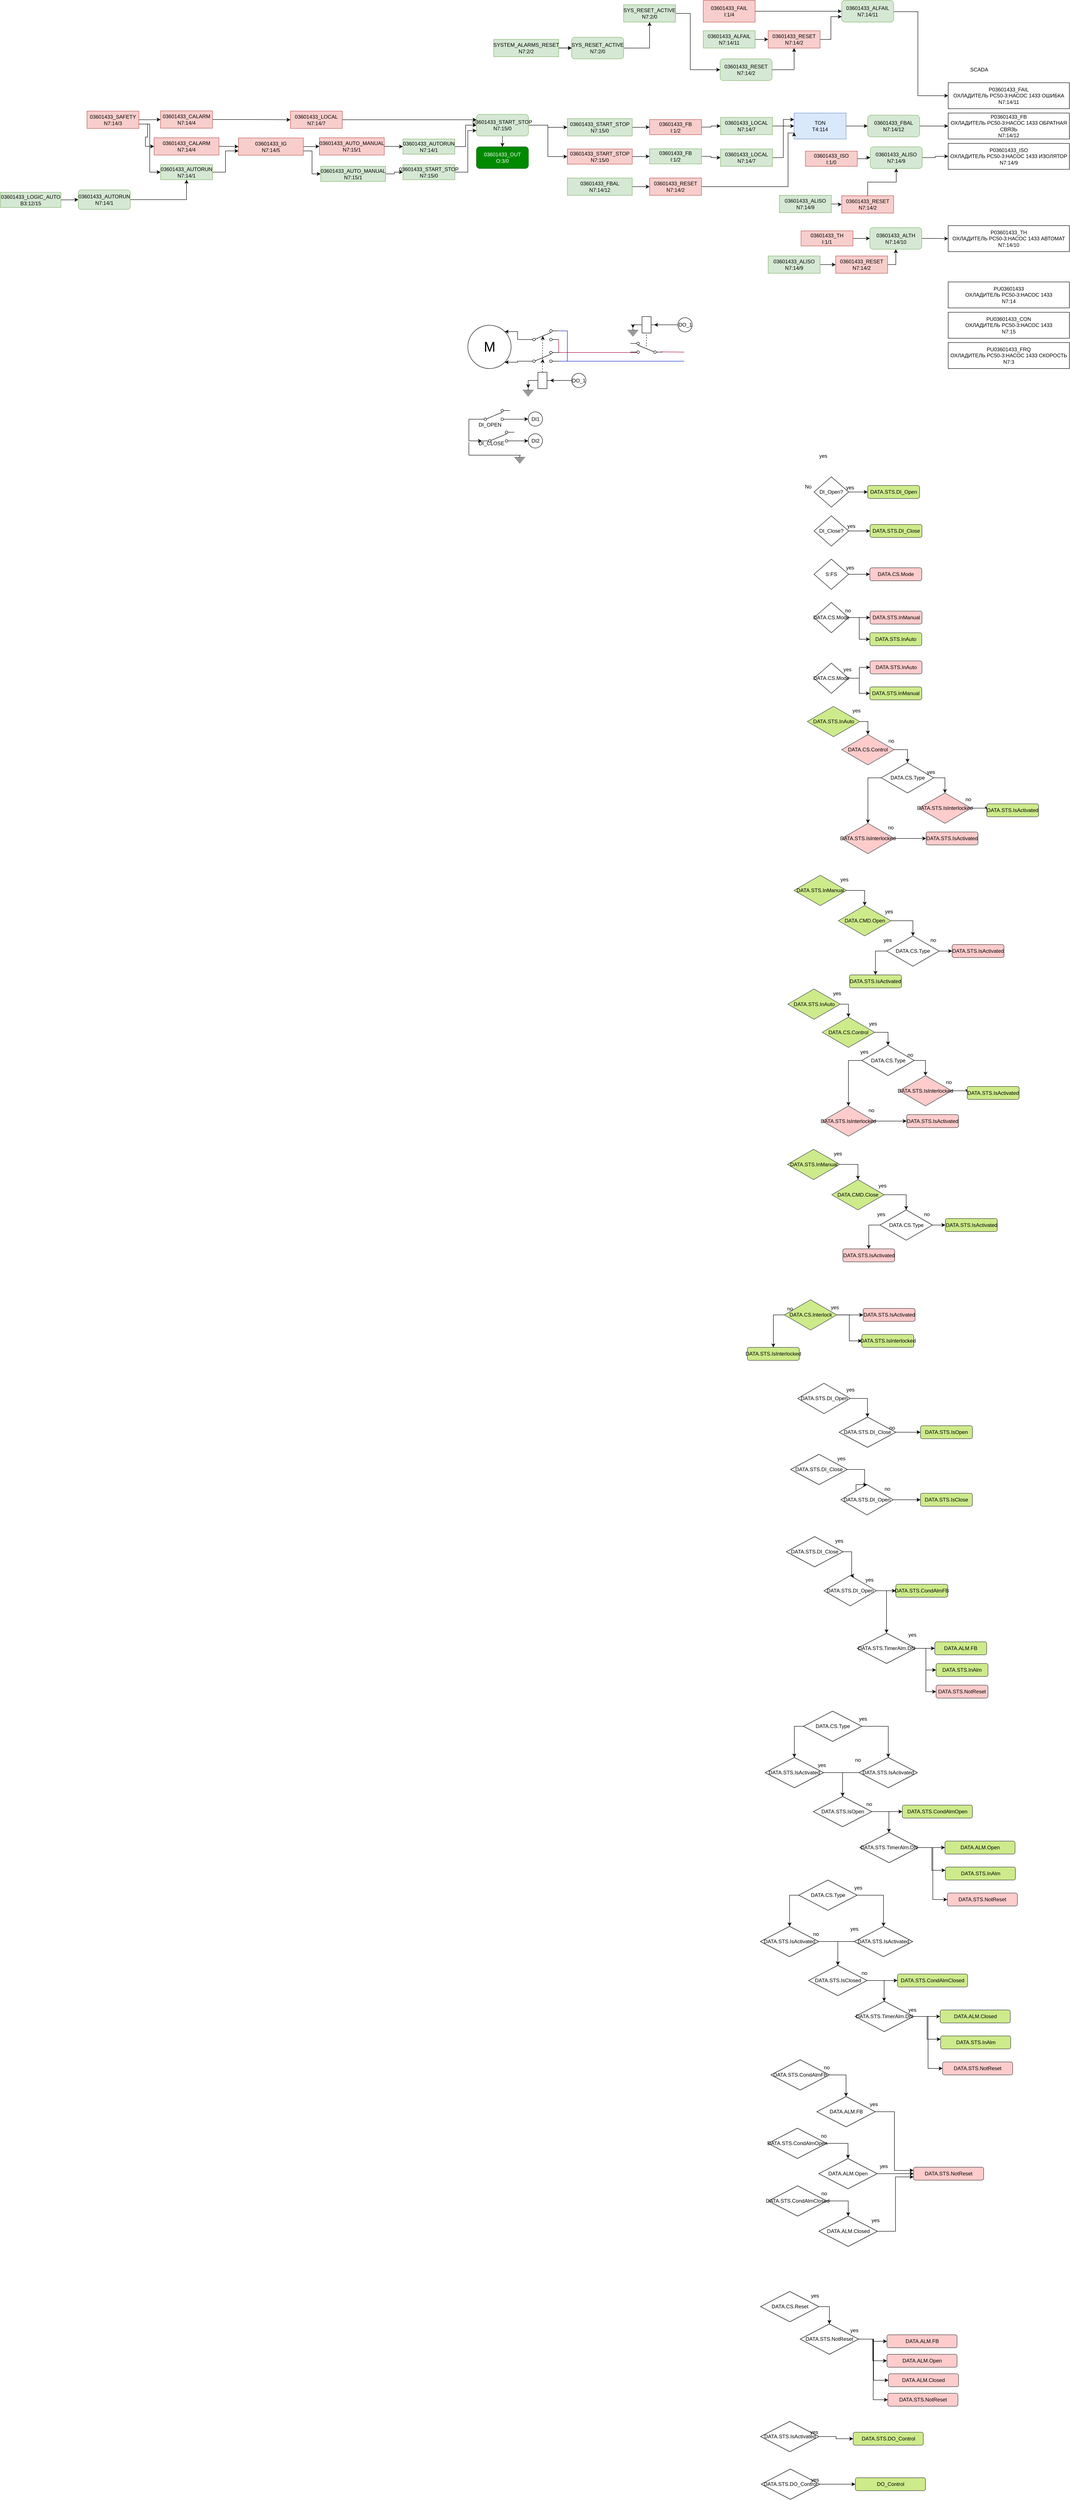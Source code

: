 <mxfile version="10.8.7" type="github"><diagram id="lWUpWWb-8Wb7K1V3EZNw" name="Page-1"><mxGraphModel dx="3211" dy="908" grid="1" gridSize="10" guides="1" tooltips="1" connect="1" arrows="1" fold="1" page="1" pageScale="1" pageWidth="827" pageHeight="1169" math="0" shadow="0"><root><mxCell id="0"/><mxCell id="1" parent="0"/><mxCell id="GgulT87VXyHL099Rjrc8-3" value="&lt;div&gt;P03601433_FAIL&lt;/div&gt;&lt;div&gt;ОХЛАДИТЕЛЬ PC50-3:НАСОС 1433 ОШИБКА&lt;/div&gt;&lt;div&gt;N7:14/11&lt;br&gt;&lt;/div&gt;" style="rounded=0;whiteSpace=wrap;html=1;" vertex="1" parent="1"><mxGeometry x="180" y="200" width="280" height="60" as="geometry"/></mxCell><mxCell id="GgulT87VXyHL099Rjrc8-4" value="&lt;div&gt;P03601433_FB&lt;/div&gt;&lt;div&gt;ОХЛАДИТЕЛЬ PC50-3:НАСОС 1433 ОБРАТНАЯ СВЯЗЬ&lt;/div&gt;&lt;div&gt;N7:14/12&lt;br&gt;&lt;/div&gt;" style="rounded=0;whiteSpace=wrap;html=1;" vertex="1" parent="1"><mxGeometry x="180" y="270" width="280" height="60" as="geometry"/></mxCell><mxCell id="GgulT87VXyHL099Rjrc8-5" value="&lt;div&gt;P03601433_ISO&lt;/div&gt;&lt;div&gt;ОХЛАДИТЕЛЬ PC50-3:НАСОС 1433 ИЗОЛЯТОР&lt;/div&gt;&lt;div&gt;N7:14/9&lt;br&gt;&lt;/div&gt;" style="rounded=0;whiteSpace=wrap;html=1;" vertex="1" parent="1"><mxGeometry x="180" y="340" width="280" height="60" as="geometry"/></mxCell><mxCell id="GgulT87VXyHL099Rjrc8-6" value="&lt;div&gt;P03601433_TH&lt;/div&gt;&lt;div&gt;ОХЛАДИТЕЛЬ PC50-3:НАСОС 1433 АВТОМАТ&lt;/div&gt;&lt;div&gt;N7:14/10&lt;br&gt;&lt;/div&gt;" style="rounded=0;whiteSpace=wrap;html=1;" vertex="1" parent="1"><mxGeometry x="180" y="530" width="280" height="60" as="geometry"/></mxCell><mxCell id="GgulT87VXyHL099Rjrc8-7" value="&lt;div&gt;PU03601433&lt;/div&gt;&lt;div&gt;ОХЛАДИТЕЛЬ PC50-3:НАСОС 1433&lt;/div&gt;&lt;div&gt;N7:14&lt;br&gt;&lt;/div&gt;" style="rounded=0;whiteSpace=wrap;html=1;" vertex="1" parent="1"><mxGeometry x="180" y="660" width="280" height="60" as="geometry"/></mxCell><mxCell id="GgulT87VXyHL099Rjrc8-8" value="&lt;div&gt;PU03601433_CON&lt;/div&gt;&lt;div&gt;ОХЛАДИТЕЛЬ PC50-3:НАСОС 1433&lt;/div&gt;&lt;div&gt;N7:15&lt;br&gt;&lt;/div&gt;" style="rounded=0;whiteSpace=wrap;html=1;" vertex="1" parent="1"><mxGeometry x="180" y="730" width="280" height="60" as="geometry"/></mxCell><mxCell id="GgulT87VXyHL099Rjrc8-9" value="&lt;div&gt;PU03601433_FRQ&lt;/div&gt;&lt;div&gt;ОХЛАДИТЕЛЬ PC50-3:НАСОС 1433 СКОРОСТЬ&lt;/div&gt;&lt;div&gt;N7:3&lt;br&gt;&lt;/div&gt;" style="rounded=0;whiteSpace=wrap;html=1;" vertex="1" parent="1"><mxGeometry x="180" y="800" width="280" height="60" as="geometry"/></mxCell><mxCell id="GgulT87VXyHL099Rjrc8-25" style="edgeStyle=orthogonalEdgeStyle;rounded=0;orthogonalLoop=1;jettySize=auto;html=1;" edge="1" parent="1" source="GgulT87VXyHL099Rjrc8-10" target="GgulT87VXyHL099Rjrc8-3"><mxGeometry relative="1" as="geometry"><Array as="points"><mxPoint x="110" y="36"/><mxPoint x="110" y="230"/></Array></mxGeometry></mxCell><mxCell id="GgulT87VXyHL099Rjrc8-10" value="03601433_ALFAIL&lt;br&gt;&lt;div&gt;N7:14/11&lt;/div&gt;" style="rounded=1;whiteSpace=wrap;html=1;fillColor=#d5e8d4;strokeColor=#82b366;" vertex="1" parent="1"><mxGeometry x="-66" y="10" width="120" height="50" as="geometry"/></mxCell><mxCell id="GgulT87VXyHL099Rjrc8-12" style="edgeStyle=orthogonalEdgeStyle;rounded=0;orthogonalLoop=1;jettySize=auto;html=1;" edge="1" parent="1" source="GgulT87VXyHL099Rjrc8-11" target="GgulT87VXyHL099Rjrc8-10"><mxGeometry relative="1" as="geometry"/></mxCell><mxCell id="GgulT87VXyHL099Rjrc8-11" value="&lt;div&gt;03601433_FAIL&lt;/div&gt;&lt;div&gt;I:1/4&lt;br&gt;&lt;/div&gt;" style="rounded=0;whiteSpace=wrap;html=1;fillColor=#f8cecc;strokeColor=#b85450;" vertex="1" parent="1"><mxGeometry x="-386" y="10" width="120" height="50" as="geometry"/></mxCell><mxCell id="GgulT87VXyHL099Rjrc8-16" style="edgeStyle=orthogonalEdgeStyle;rounded=0;orthogonalLoop=1;jettySize=auto;html=1;" edge="1" parent="1" source="GgulT87VXyHL099Rjrc8-13" target="GgulT87VXyHL099Rjrc8-14"><mxGeometry relative="1" as="geometry"/></mxCell><mxCell id="GgulT87VXyHL099Rjrc8-13" value="03601433_ALFAIL&lt;br&gt;&lt;div&gt;N7:14/11&lt;/div&gt;" style="rounded=0;whiteSpace=wrap;html=1;fillColor=#d5e8d4;strokeColor=#82b366;" vertex="1" parent="1"><mxGeometry x="-386" y="80" width="120" height="40" as="geometry"/></mxCell><mxCell id="GgulT87VXyHL099Rjrc8-15" style="edgeStyle=orthogonalEdgeStyle;rounded=0;orthogonalLoop=1;jettySize=auto;html=1;entryX=0;entryY=0.75;entryDx=0;entryDy=0;" edge="1" parent="1" source="GgulT87VXyHL099Rjrc8-14" target="GgulT87VXyHL099Rjrc8-10"><mxGeometry relative="1" as="geometry"/></mxCell><mxCell id="GgulT87VXyHL099Rjrc8-14" value="&lt;div&gt;03601433_RESET&lt;/div&gt;N7:14/2" style="rounded=0;whiteSpace=wrap;html=1;fillColor=#f8cecc;strokeColor=#b85450;" vertex="1" parent="1"><mxGeometry x="-236" y="80" width="120" height="40" as="geometry"/></mxCell><mxCell id="GgulT87VXyHL099Rjrc8-19" style="edgeStyle=orthogonalEdgeStyle;rounded=0;orthogonalLoop=1;jettySize=auto;html=1;entryX=0;entryY=0.5;entryDx=0;entryDy=0;" edge="1" parent="1" source="GgulT87VXyHL099Rjrc8-17" target="GgulT87VXyHL099Rjrc8-18"><mxGeometry relative="1" as="geometry"><Array as="points"><mxPoint x="-416" y="40"/><mxPoint x="-416" y="170"/></Array></mxGeometry></mxCell><mxCell id="GgulT87VXyHL099Rjrc8-17" value="&lt;div&gt;SYS_RESET_ACTIVE&lt;/div&gt;&lt;div&gt;N7:2/0&lt;br&gt;&lt;/div&gt;" style="rounded=0;whiteSpace=wrap;html=1;fillColor=#d5e8d4;strokeColor=#82b366;" vertex="1" parent="1"><mxGeometry x="-570" y="20" width="120" height="40" as="geometry"/></mxCell><mxCell id="GgulT87VXyHL099Rjrc8-20" style="edgeStyle=orthogonalEdgeStyle;rounded=0;orthogonalLoop=1;jettySize=auto;html=1;entryX=0.5;entryY=1;entryDx=0;entryDy=0;" edge="1" parent="1" source="GgulT87VXyHL099Rjrc8-18" target="GgulT87VXyHL099Rjrc8-14"><mxGeometry relative="1" as="geometry"><Array as="points"><mxPoint x="-176" y="170"/></Array></mxGeometry></mxCell><mxCell id="GgulT87VXyHL099Rjrc8-18" value="&lt;div&gt;03601433_RESET&lt;/div&gt;N7:14/2" style="rounded=1;whiteSpace=wrap;html=1;fillColor=#d5e8d4;strokeColor=#82b366;" vertex="1" parent="1"><mxGeometry x="-347" y="145" width="120" height="50" as="geometry"/></mxCell><mxCell id="GgulT87VXyHL099Rjrc8-22" style="edgeStyle=orthogonalEdgeStyle;rounded=0;orthogonalLoop=1;jettySize=auto;html=1;" edge="1" parent="1" source="GgulT87VXyHL099Rjrc8-21" target="GgulT87VXyHL099Rjrc8-17"><mxGeometry relative="1" as="geometry"><Array as="points"><mxPoint x="-510" y="120"/></Array></mxGeometry></mxCell><mxCell id="GgulT87VXyHL099Rjrc8-21" value="&lt;div&gt;SYS_RESET_ACTIVE&lt;/div&gt;&lt;div&gt;N7:2/0&lt;br&gt;&lt;/div&gt;" style="rounded=1;whiteSpace=wrap;html=1;fillColor=#d5e8d4;strokeColor=#82b366;" vertex="1" parent="1"><mxGeometry x="-690" y="95" width="120" height="50" as="geometry"/></mxCell><mxCell id="GgulT87VXyHL099Rjrc8-24" style="edgeStyle=orthogonalEdgeStyle;rounded=0;orthogonalLoop=1;jettySize=auto;html=1;entryX=0;entryY=0.5;entryDx=0;entryDy=0;" edge="1" parent="1" target="GgulT87VXyHL099Rjrc8-21"><mxGeometry relative="1" as="geometry"><mxPoint x="-720" y="119.706" as="sourcePoint"/></mxGeometry></mxCell><mxCell id="GgulT87VXyHL099Rjrc8-32" style="edgeStyle=orthogonalEdgeStyle;rounded=0;orthogonalLoop=1;jettySize=auto;html=1;" edge="1" parent="1" source="GgulT87VXyHL099Rjrc8-23" target="GgulT87VXyHL099Rjrc8-21"><mxGeometry relative="1" as="geometry"/></mxCell><mxCell id="GgulT87VXyHL099Rjrc8-23" value="&lt;div&gt;SYSTEM_ALARMS_RESET&lt;/div&gt;&lt;div&gt;N7:2/2&lt;br&gt;&lt;/div&gt;" style="rounded=0;whiteSpace=wrap;html=1;fillColor=#d5e8d4;strokeColor=#82b366;" vertex="1" parent="1"><mxGeometry x="-870" y="100" width="150" height="40" as="geometry"/></mxCell><mxCell id="GgulT87VXyHL099Rjrc8-26" value="SCADA" style="text;html=1;resizable=0;points=[];autosize=1;align=left;verticalAlign=top;spacingTop=-4;" vertex="1" parent="1"><mxGeometry x="229" y="160" width="60" height="20" as="geometry"/></mxCell><mxCell id="GgulT87VXyHL099Rjrc8-28" style="edgeStyle=orthogonalEdgeStyle;rounded=0;orthogonalLoop=1;jettySize=auto;html=1;" edge="1" parent="1" source="GgulT87VXyHL099Rjrc8-27" target="GgulT87VXyHL099Rjrc8-4"><mxGeometry relative="1" as="geometry"/></mxCell><mxCell id="GgulT87VXyHL099Rjrc8-27" value="03601433_FBAL&lt;br&gt;&lt;div&gt;N7:14/12&lt;/div&gt;" style="rounded=1;whiteSpace=wrap;html=1;fillColor=#d5e8d4;strokeColor=#82b366;" vertex="1" parent="1"><mxGeometry x="-6" y="275" width="120" height="50" as="geometry"/></mxCell><mxCell id="GgulT87VXyHL099Rjrc8-30" style="edgeStyle=orthogonalEdgeStyle;rounded=0;orthogonalLoop=1;jettySize=auto;html=1;entryX=0;entryY=0.5;entryDx=0;entryDy=0;" edge="1" parent="1" source="GgulT87VXyHL099Rjrc8-29" target="GgulT87VXyHL099Rjrc8-27"><mxGeometry relative="1" as="geometry"/></mxCell><mxCell id="GgulT87VXyHL099Rjrc8-29" value="&lt;div&gt;TON&lt;br&gt;&lt;/div&gt;&lt;div&gt;T4:114&lt;/div&gt;" style="rounded=0;whiteSpace=wrap;html=1;fillColor=#dae8fc;strokeColor=#6c8ebf;" vertex="1" parent="1"><mxGeometry x="-176" y="270" width="120" height="60" as="geometry"/></mxCell><mxCell id="GgulT87VXyHL099Rjrc8-33" style="edgeStyle=orthogonalEdgeStyle;rounded=0;orthogonalLoop=1;jettySize=auto;html=1;entryX=0;entryY=0.25;entryDx=0;entryDy=0;" edge="1" parent="1" source="GgulT87VXyHL099Rjrc8-31" target="GgulT87VXyHL099Rjrc8-29"><mxGeometry relative="1" as="geometry"/></mxCell><mxCell id="GgulT87VXyHL099Rjrc8-31" value="&lt;div&gt;03601433_LOCAL&lt;/div&gt;&lt;div&gt;N7:14/7&lt;br&gt;&lt;/div&gt;" style="rounded=0;whiteSpace=wrap;html=1;fillColor=#d5e8d4;strokeColor=#82b366;" vertex="1" parent="1"><mxGeometry x="-346" y="280" width="120" height="40" as="geometry"/></mxCell><mxCell id="GgulT87VXyHL099Rjrc8-35" style="edgeStyle=orthogonalEdgeStyle;rounded=0;orthogonalLoop=1;jettySize=auto;html=1;" edge="1" parent="1" source="GgulT87VXyHL099Rjrc8-34" target="GgulT87VXyHL099Rjrc8-31"><mxGeometry relative="1" as="geometry"/></mxCell><mxCell id="GgulT87VXyHL099Rjrc8-34" value="&lt;div&gt;03601433_FB&lt;/div&gt;&lt;div&gt;I:1/2&lt;br&gt;&lt;/div&gt;" style="rounded=0;whiteSpace=wrap;html=1;fillColor=#f8cecc;strokeColor=#b85450;" vertex="1" parent="1"><mxGeometry x="-510" y="285" width="120" height="35" as="geometry"/></mxCell><mxCell id="GgulT87VXyHL099Rjrc8-37" style="edgeStyle=orthogonalEdgeStyle;rounded=0;orthogonalLoop=1;jettySize=auto;html=1;" edge="1" parent="1" source="GgulT87VXyHL099Rjrc8-36" target="GgulT87VXyHL099Rjrc8-34"><mxGeometry relative="1" as="geometry"/></mxCell><mxCell id="GgulT87VXyHL099Rjrc8-36" value="&lt;div&gt;03601433_START_STOP&lt;br&gt;&lt;/div&gt;&lt;div&gt;N7:15/0&lt;/div&gt;" style="rounded=0;whiteSpace=wrap;html=1;fillColor=#d5e8d4;strokeColor=#82b366;" vertex="1" parent="1"><mxGeometry x="-700" y="283" width="150" height="40" as="geometry"/></mxCell><mxCell id="GgulT87VXyHL099Rjrc8-40" style="edgeStyle=orthogonalEdgeStyle;rounded=0;orthogonalLoop=1;jettySize=auto;html=1;" edge="1" parent="1" source="GgulT87VXyHL099Rjrc8-38" target="GgulT87VXyHL099Rjrc8-39"><mxGeometry relative="1" as="geometry"/></mxCell><mxCell id="GgulT87VXyHL099Rjrc8-38" value="&lt;div&gt;03601433_START_STOP&lt;br&gt;&lt;/div&gt;&lt;div&gt;N7:15/0&lt;/div&gt;" style="rounded=0;whiteSpace=wrap;html=1;fillColor=#f8cecc;strokeColor=#b85450;" vertex="1" parent="1"><mxGeometry x="-700" y="353" width="150" height="35" as="geometry"/></mxCell><mxCell id="GgulT87VXyHL099Rjrc8-42" style="edgeStyle=orthogonalEdgeStyle;rounded=0;orthogonalLoop=1;jettySize=auto;html=1;" edge="1" parent="1" source="GgulT87VXyHL099Rjrc8-39" target="GgulT87VXyHL099Rjrc8-41"><mxGeometry relative="1" as="geometry"/></mxCell><mxCell id="GgulT87VXyHL099Rjrc8-39" value="&lt;div&gt;03601433_FB&lt;/div&gt;&lt;div&gt;I:1/2&lt;br&gt;&lt;/div&gt;" style="rounded=0;whiteSpace=wrap;html=1;fillColor=#d5e8d4;strokeColor=#82b366;" vertex="1" parent="1"><mxGeometry x="-510" y="352.5" width="120" height="35" as="geometry"/></mxCell><mxCell id="GgulT87VXyHL099Rjrc8-44" style="edgeStyle=orthogonalEdgeStyle;rounded=0;orthogonalLoop=1;jettySize=auto;html=1;entryX=0;entryY=0.5;entryDx=0;entryDy=0;" edge="1" parent="1" source="GgulT87VXyHL099Rjrc8-41" target="GgulT87VXyHL099Rjrc8-29"><mxGeometry relative="1" as="geometry"/></mxCell><mxCell id="GgulT87VXyHL099Rjrc8-41" value="&lt;div&gt;03601433_LOCAL&lt;/div&gt;&lt;div&gt;N7:14/7&lt;br&gt;&lt;/div&gt;" style="rounded=0;whiteSpace=wrap;html=1;fillColor=#d5e8d4;strokeColor=#82b366;" vertex="1" parent="1"><mxGeometry x="-346" y="353" width="120" height="40" as="geometry"/></mxCell><mxCell id="GgulT87VXyHL099Rjrc8-47" style="edgeStyle=orthogonalEdgeStyle;rounded=0;orthogonalLoop=1;jettySize=auto;html=1;" edge="1" parent="1" source="GgulT87VXyHL099Rjrc8-45" target="GgulT87VXyHL099Rjrc8-46"><mxGeometry relative="1" as="geometry"/></mxCell><mxCell id="GgulT87VXyHL099Rjrc8-45" value="03601433_FBAL&lt;br&gt;&lt;div&gt;N7:14/12&lt;/div&gt;" style="rounded=0;whiteSpace=wrap;html=1;fillColor=#d5e8d4;strokeColor=#82b366;" vertex="1" parent="1"><mxGeometry x="-700" y="420" width="150" height="40" as="geometry"/></mxCell><mxCell id="GgulT87VXyHL099Rjrc8-48" style="edgeStyle=orthogonalEdgeStyle;rounded=0;orthogonalLoop=1;jettySize=auto;html=1;entryX=0;entryY=0.75;entryDx=0;entryDy=0;" edge="1" parent="1" source="GgulT87VXyHL099Rjrc8-46" target="GgulT87VXyHL099Rjrc8-29"><mxGeometry relative="1" as="geometry"><Array as="points"><mxPoint x="-190" y="440"/><mxPoint x="-190" y="316"/></Array></mxGeometry></mxCell><mxCell id="GgulT87VXyHL099Rjrc8-46" value="&lt;div&gt;03601433_RESET&lt;/div&gt;N7:14/2" style="rounded=0;whiteSpace=wrap;html=1;fillColor=#f8cecc;strokeColor=#b85450;" vertex="1" parent="1"><mxGeometry x="-510" y="420" width="120" height="40" as="geometry"/></mxCell><mxCell id="GgulT87VXyHL099Rjrc8-53" style="edgeStyle=orthogonalEdgeStyle;rounded=0;orthogonalLoop=1;jettySize=auto;html=1;entryX=0;entryY=0.25;entryDx=0;entryDy=0;" edge="1" parent="1" source="GgulT87VXyHL099Rjrc8-49" target="GgulT87VXyHL099Rjrc8-50"><mxGeometry relative="1" as="geometry"/></mxCell><mxCell id="GgulT87VXyHL099Rjrc8-49" value="&lt;div&gt;03601433_LOCAL&lt;/div&gt;&lt;div&gt;N7:14/7&lt;br&gt;&lt;/div&gt;" style="rounded=0;whiteSpace=wrap;html=1;fillColor=#f8cecc;strokeColor=#b85450;" vertex="1" parent="1"><mxGeometry x="-1340" y="265.5" width="120" height="40" as="geometry"/></mxCell><mxCell id="GgulT87VXyHL099Rjrc8-51" style="edgeStyle=orthogonalEdgeStyle;rounded=0;orthogonalLoop=1;jettySize=auto;html=1;" edge="1" parent="1" source="GgulT87VXyHL099Rjrc8-50" target="GgulT87VXyHL099Rjrc8-36"><mxGeometry relative="1" as="geometry"/></mxCell><mxCell id="GgulT87VXyHL099Rjrc8-52" style="edgeStyle=orthogonalEdgeStyle;rounded=0;orthogonalLoop=1;jettySize=auto;html=1;entryX=0;entryY=0.5;entryDx=0;entryDy=0;" edge="1" parent="1" source="GgulT87VXyHL099Rjrc8-50" target="GgulT87VXyHL099Rjrc8-38"><mxGeometry relative="1" as="geometry"/></mxCell><mxCell id="GgulT87VXyHL099Rjrc8-79" style="edgeStyle=orthogonalEdgeStyle;rounded=0;orthogonalLoop=1;jettySize=auto;html=1;entryX=0.5;entryY=0;entryDx=0;entryDy=0;" edge="1" parent="1" source="GgulT87VXyHL099Rjrc8-50" target="GgulT87VXyHL099Rjrc8-78"><mxGeometry relative="1" as="geometry"/></mxCell><mxCell id="GgulT87VXyHL099Rjrc8-50" value="&lt;div&gt;03601433_START_STOP&lt;br&gt;&lt;/div&gt;&lt;div&gt;N7:15/0&lt;/div&gt;" style="rounded=1;whiteSpace=wrap;html=1;fillColor=#d5e8d4;strokeColor=#82b366;" vertex="1" parent="1"><mxGeometry x="-910" y="273" width="120" height="50" as="geometry"/></mxCell><mxCell id="GgulT87VXyHL099Rjrc8-66" style="edgeStyle=orthogonalEdgeStyle;rounded=0;orthogonalLoop=1;jettySize=auto;html=1;" edge="1" parent="1" source="GgulT87VXyHL099Rjrc8-54" target="GgulT87VXyHL099Rjrc8-65"><mxGeometry relative="1" as="geometry"/></mxCell><mxCell id="GgulT87VXyHL099Rjrc8-68" style="edgeStyle=orthogonalEdgeStyle;rounded=0;orthogonalLoop=1;jettySize=auto;html=1;exitX=1;exitY=0.75;exitDx=0;exitDy=0;entryX=0;entryY=0.5;entryDx=0;entryDy=0;" edge="1" parent="1" source="GgulT87VXyHL099Rjrc8-54" target="GgulT87VXyHL099Rjrc8-63"><mxGeometry relative="1" as="geometry"/></mxCell><mxCell id="GgulT87VXyHL099Rjrc8-70" style="edgeStyle=orthogonalEdgeStyle;rounded=0;orthogonalLoop=1;jettySize=auto;html=1;exitX=1;exitY=0.75;exitDx=0;exitDy=0;entryX=0;entryY=0.5;entryDx=0;entryDy=0;" edge="1" parent="1" source="GgulT87VXyHL099Rjrc8-54" target="GgulT87VXyHL099Rjrc8-69"><mxGeometry relative="1" as="geometry"/></mxCell><mxCell id="GgulT87VXyHL099Rjrc8-54" value="&lt;div&gt;03601433_SAFETY&lt;/div&gt;&lt;div&gt;N7:14/3&lt;br&gt;&lt;/div&gt;" style="rounded=0;whiteSpace=wrap;html=1;fillColor=#f8cecc;strokeColor=#b85450;" vertex="1" parent="1"><mxGeometry x="-1810" y="265.5" width="120" height="40" as="geometry"/></mxCell><mxCell id="GgulT87VXyHL099Rjrc8-58" style="edgeStyle=orthogonalEdgeStyle;rounded=0;orthogonalLoop=1;jettySize=auto;html=1;entryX=0;entryY=0.5;entryDx=0;entryDy=0;" edge="1" parent="1" source="GgulT87VXyHL099Rjrc8-56" target="GgulT87VXyHL099Rjrc8-50"><mxGeometry relative="1" as="geometry"/></mxCell><mxCell id="GgulT87VXyHL099Rjrc8-56" value="&lt;div&gt;03601433_AUTORUN&lt;/div&gt;&lt;div&gt;N7:14/1&lt;br&gt;&lt;/div&gt;" style="rounded=0;whiteSpace=wrap;html=1;fillColor=#d5e8d4;strokeColor=#82b366;" vertex="1" parent="1"><mxGeometry x="-1080" y="330" width="120" height="35" as="geometry"/></mxCell><mxCell id="GgulT87VXyHL099Rjrc8-60" style="edgeStyle=orthogonalEdgeStyle;rounded=0;orthogonalLoop=1;jettySize=auto;html=1;" edge="1" parent="1" source="GgulT87VXyHL099Rjrc8-59" target="GgulT87VXyHL099Rjrc8-56"><mxGeometry relative="1" as="geometry"/></mxCell><mxCell id="GgulT87VXyHL099Rjrc8-59" value="&lt;div&gt;03601433_AUTO_MANUAL&lt;/div&gt;&lt;div&gt;N7:15/1&lt;br&gt;&lt;/div&gt;" style="rounded=0;whiteSpace=wrap;html=1;fillColor=#f8cecc;strokeColor=#b85450;" vertex="1" parent="1"><mxGeometry x="-1273" y="327" width="150" height="40" as="geometry"/></mxCell><mxCell id="GgulT87VXyHL099Rjrc8-62" style="edgeStyle=orthogonalEdgeStyle;rounded=0;orthogonalLoop=1;jettySize=auto;html=1;" edge="1" parent="1" source="GgulT87VXyHL099Rjrc8-61" target="GgulT87VXyHL099Rjrc8-59"><mxGeometry relative="1" as="geometry"/></mxCell><mxCell id="GgulT87VXyHL099Rjrc8-73" style="edgeStyle=orthogonalEdgeStyle;rounded=0;orthogonalLoop=1;jettySize=auto;html=1;exitX=1;exitY=0.75;exitDx=0;exitDy=0;entryX=0;entryY=0.5;entryDx=0;entryDy=0;" edge="1" parent="1" source="GgulT87VXyHL099Rjrc8-61" target="GgulT87VXyHL099Rjrc8-72"><mxGeometry relative="1" as="geometry"/></mxCell><mxCell id="GgulT87VXyHL099Rjrc8-61" value="&lt;div&gt;03601433_IG&lt;/div&gt;&lt;div&gt;N7:14/5&lt;br&gt;&lt;/div&gt;" style="rounded=0;whiteSpace=wrap;html=1;fillColor=#f8cecc;strokeColor=#b85450;" vertex="1" parent="1"><mxGeometry x="-1460" y="327.5" width="150" height="40" as="geometry"/></mxCell><mxCell id="GgulT87VXyHL099Rjrc8-64" style="edgeStyle=orthogonalEdgeStyle;rounded=0;orthogonalLoop=1;jettySize=auto;html=1;" edge="1" parent="1" source="GgulT87VXyHL099Rjrc8-63" target="GgulT87VXyHL099Rjrc8-61"><mxGeometry relative="1" as="geometry"/></mxCell><mxCell id="GgulT87VXyHL099Rjrc8-63" value="&lt;div&gt;03601433_CALARM&lt;/div&gt;&lt;div&gt;N7:14/4&lt;br&gt;&lt;/div&gt;" style="rounded=0;whiteSpace=wrap;html=1;fillColor=#f8cecc;strokeColor=#b85450;" vertex="1" parent="1"><mxGeometry x="-1655" y="327" width="150" height="40" as="geometry"/></mxCell><mxCell id="GgulT87VXyHL099Rjrc8-67" style="edgeStyle=orthogonalEdgeStyle;rounded=0;orthogonalLoop=1;jettySize=auto;html=1;" edge="1" parent="1" source="GgulT87VXyHL099Rjrc8-65" target="GgulT87VXyHL099Rjrc8-49"><mxGeometry relative="1" as="geometry"/></mxCell><mxCell id="GgulT87VXyHL099Rjrc8-65" value="&lt;div&gt;03601433_CALARM&lt;/div&gt;&lt;div&gt;N7:14/4&lt;br&gt;&lt;/div&gt;" style="rounded=0;whiteSpace=wrap;html=1;fillColor=#f8cecc;strokeColor=#b85450;" vertex="1" parent="1"><mxGeometry x="-1640" y="265" width="120" height="40" as="geometry"/></mxCell><mxCell id="GgulT87VXyHL099Rjrc8-71" style="edgeStyle=orthogonalEdgeStyle;rounded=0;orthogonalLoop=1;jettySize=auto;html=1;entryX=0;entryY=0.75;entryDx=0;entryDy=0;" edge="1" parent="1" source="GgulT87VXyHL099Rjrc8-69" target="GgulT87VXyHL099Rjrc8-61"><mxGeometry relative="1" as="geometry"/></mxCell><mxCell id="GgulT87VXyHL099Rjrc8-69" value="&lt;div&gt;03601433_AUTORUN&lt;/div&gt;&lt;div&gt;N7:14/1&lt;br&gt;&lt;/div&gt;" style="rounded=0;whiteSpace=wrap;html=1;fillColor=#d5e8d4;strokeColor=#82b366;" vertex="1" parent="1"><mxGeometry x="-1640" y="389" width="120" height="35" as="geometry"/></mxCell><mxCell id="GgulT87VXyHL099Rjrc8-76" style="edgeStyle=orthogonalEdgeStyle;rounded=0;orthogonalLoop=1;jettySize=auto;html=1;" edge="1" parent="1" source="GgulT87VXyHL099Rjrc8-72" target="GgulT87VXyHL099Rjrc8-75"><mxGeometry relative="1" as="geometry"/></mxCell><mxCell id="GgulT87VXyHL099Rjrc8-72" value="&lt;div&gt;03601433_AUTO_MANUAL&lt;/div&gt;N7:15/1" style="rounded=0;whiteSpace=wrap;html=1;fillColor=#d5e8d4;strokeColor=#82b366;" vertex="1" parent="1"><mxGeometry x="-1270" y="393" width="150" height="35" as="geometry"/></mxCell><mxCell id="GgulT87VXyHL099Rjrc8-77" style="edgeStyle=orthogonalEdgeStyle;rounded=0;orthogonalLoop=1;jettySize=auto;html=1;entryX=0;entryY=0.75;entryDx=0;entryDy=0;" edge="1" parent="1" source="GgulT87VXyHL099Rjrc8-75" target="GgulT87VXyHL099Rjrc8-50"><mxGeometry relative="1" as="geometry"><Array as="points"><mxPoint x="-930" y="406"/><mxPoint x="-930" y="311"/></Array></mxGeometry></mxCell><mxCell id="GgulT87VXyHL099Rjrc8-75" value="&lt;div&gt;03601433_START_STOP&lt;/div&gt;&lt;div&gt;N7:15/0&lt;br&gt;&lt;/div&gt;" style="rounded=0;whiteSpace=wrap;html=1;fillColor=#d5e8d4;strokeColor=#82b366;" vertex="1" parent="1"><mxGeometry x="-1080" y="389" width="120" height="35" as="geometry"/></mxCell><mxCell id="GgulT87VXyHL099Rjrc8-78" value="&lt;div&gt;03601433_OUT&lt;br&gt;&lt;/div&gt;&lt;div&gt;O:3/0&lt;/div&gt;" style="rounded=1;whiteSpace=wrap;html=1;fillColor=#008a00;strokeColor=#005700;fontColor=#ffffff;" vertex="1" parent="1"><mxGeometry x="-910" y="348" width="120" height="50" as="geometry"/></mxCell><mxCell id="GgulT87VXyHL099Rjrc8-81" style="edgeStyle=orthogonalEdgeStyle;rounded=0;orthogonalLoop=1;jettySize=auto;html=1;entryX=0.5;entryY=1;entryDx=0;entryDy=0;" edge="1" parent="1" source="GgulT87VXyHL099Rjrc8-80" target="GgulT87VXyHL099Rjrc8-69"><mxGeometry relative="1" as="geometry"/></mxCell><mxCell id="GgulT87VXyHL099Rjrc8-80" value="&lt;div&gt;03601433_AUTORUN&lt;/div&gt;&lt;div&gt;N7:14/1&lt;br&gt;&lt;/div&gt;" style="rounded=1;whiteSpace=wrap;html=1;fillColor=#d5e8d4;strokeColor=#82b366;" vertex="1" parent="1"><mxGeometry x="-1830" y="447.5" width="120" height="45" as="geometry"/></mxCell><mxCell id="GgulT87VXyHL099Rjrc8-83" style="edgeStyle=orthogonalEdgeStyle;rounded=0;orthogonalLoop=1;jettySize=auto;html=1;" edge="1" parent="1" source="GgulT87VXyHL099Rjrc8-82" target="GgulT87VXyHL099Rjrc8-80"><mxGeometry relative="1" as="geometry"/></mxCell><mxCell id="GgulT87VXyHL099Rjrc8-82" value="&lt;div&gt;03601433_LOGIC_AUTO&lt;/div&gt;&lt;div&gt;B3:12/15&lt;br&gt;&lt;/div&gt;" style="rounded=0;whiteSpace=wrap;html=1;fillColor=#d5e8d4;strokeColor=#82b366;" vertex="1" parent="1"><mxGeometry x="-2010" y="453" width="140" height="35" as="geometry"/></mxCell><mxCell id="GgulT87VXyHL099Rjrc8-87" style="edgeStyle=orthogonalEdgeStyle;rounded=0;orthogonalLoop=1;jettySize=auto;html=1;entryX=0.512;entryY=0.576;entryDx=0;entryDy=0;entryPerimeter=0;dashed=1;" edge="1" parent="1" source="GgulT87VXyHL099Rjrc8-84" target="GgulT87VXyHL099Rjrc8-85"><mxGeometry relative="1" as="geometry"/></mxCell><mxCell id="GgulT87VXyHL099Rjrc8-88" style="edgeStyle=orthogonalEdgeStyle;rounded=0;orthogonalLoop=1;jettySize=auto;html=1;entryX=0.512;entryY=0.695;entryDx=0;entryDy=0;entryPerimeter=0;dashed=1;" edge="1" parent="1" source="GgulT87VXyHL099Rjrc8-84" target="GgulT87VXyHL099Rjrc8-86"><mxGeometry relative="1" as="geometry"/></mxCell><mxCell id="GgulT87VXyHL099Rjrc8-144" style="edgeStyle=orthogonalEdgeStyle;rounded=0;orthogonalLoop=1;jettySize=auto;html=1;exitX=0.5;exitY=1;exitDx=0;exitDy=0;exitPerimeter=0;entryX=0.5;entryY=0;entryDx=0;entryDy=0;entryPerimeter=0;endArrow=classic;endFill=1;" edge="1" parent="1" source="GgulT87VXyHL099Rjrc8-84" target="GgulT87VXyHL099Rjrc8-143"><mxGeometry relative="1" as="geometry"/></mxCell><mxCell id="GgulT87VXyHL099Rjrc8-84" value="" style="pointerEvents=1;verticalLabelPosition=bottom;shadow=0;dashed=0;align=center;fillColor=#ffffff;html=1;verticalAlign=top;strokeWidth=1;shape=mxgraph.electrical.electro-mechanical.relay_coil;rotation=90;" vertex="1" parent="1"><mxGeometry x="-776.5" y="870" width="38" height="35" as="geometry"/></mxCell><mxCell id="GgulT87VXyHL099Rjrc8-89" style="rounded=0;orthogonalLoop=1;jettySize=auto;html=1;exitX=1;exitY=0.885;exitDx=0;exitDy=0;exitPerimeter=0;entryX=1;entryY=0.115;entryDx=0;entryDy=0;entryPerimeter=0;edgeStyle=orthogonalEdgeStyle;endArrow=none;endFill=0;fillColor=#d80073;strokeColor=#A50040;" edge="1" parent="1" source="GgulT87VXyHL099Rjrc8-85" target="GgulT87VXyHL099Rjrc8-86"><mxGeometry relative="1" as="geometry"/></mxCell><mxCell id="GgulT87VXyHL099Rjrc8-137" style="edgeStyle=orthogonalEdgeStyle;rounded=0;orthogonalLoop=1;jettySize=auto;html=1;exitX=0;exitY=0.885;exitDx=0;exitDy=0;exitPerimeter=0;endArrow=classic;endFill=1;entryX=1;entryY=0;entryDx=0;entryDy=0;" edge="1" parent="1" source="GgulT87VXyHL099Rjrc8-85" target="GgulT87VXyHL099Rjrc8-121"><mxGeometry relative="1" as="geometry"/></mxCell><mxCell id="GgulT87VXyHL099Rjrc8-85" value="" style="pointerEvents=1;verticalLabelPosition=bottom;shadow=0;dashed=0;align=center;fillColor=#ffffff;html=1;verticalAlign=top;strokeWidth=1;shape=mxgraph.electrical.electro-mechanical.2-way_switch;" vertex="1" parent="1"><mxGeometry x="-795" y="770" width="75" height="26" as="geometry"/></mxCell><mxCell id="GgulT87VXyHL099Rjrc8-90" style="edgeStyle=orthogonalEdgeStyle;rounded=0;orthogonalLoop=1;jettySize=auto;html=1;exitX=1;exitY=0.885;exitDx=0;exitDy=0;exitPerimeter=0;entryX=1;entryY=0.115;entryDx=0;entryDy=0;entryPerimeter=0;endArrow=none;endFill=0;fillColor=#0050ef;strokeColor=#001DBC;" edge="1" parent="1" source="GgulT87VXyHL099Rjrc8-86" target="GgulT87VXyHL099Rjrc8-85"><mxGeometry relative="1" as="geometry"/></mxCell><mxCell id="GgulT87VXyHL099Rjrc8-91" style="edgeStyle=orthogonalEdgeStyle;rounded=0;orthogonalLoop=1;jettySize=auto;html=1;exitX=1;exitY=0.885;exitDx=0;exitDy=0;exitPerimeter=0;endArrow=none;endFill=0;fillColor=#0050ef;strokeColor=#001DBC;" edge="1" parent="1" source="GgulT87VXyHL099Rjrc8-86"><mxGeometry relative="1" as="geometry"><mxPoint x="-430" y="843" as="targetPoint"/></mxGeometry></mxCell><mxCell id="GgulT87VXyHL099Rjrc8-92" style="edgeStyle=orthogonalEdgeStyle;rounded=0;orthogonalLoop=1;jettySize=auto;html=1;exitX=1;exitY=0.115;exitDx=0;exitDy=0;exitPerimeter=0;endArrow=none;endFill=0;fillColor=#d80073;strokeColor=#A50040;" edge="1" parent="1" source="GgulT87VXyHL099Rjrc8-86"><mxGeometry relative="1" as="geometry"><mxPoint x="-540" y="822.897" as="targetPoint"/></mxGeometry></mxCell><mxCell id="GgulT87VXyHL099Rjrc8-138" style="edgeStyle=orthogonalEdgeStyle;rounded=0;orthogonalLoop=1;jettySize=auto;html=1;exitX=0;exitY=0.885;exitDx=0;exitDy=0;exitPerimeter=0;entryX=1;entryY=1;entryDx=0;entryDy=0;endArrow=classic;endFill=1;" edge="1" parent="1" source="GgulT87VXyHL099Rjrc8-86" target="GgulT87VXyHL099Rjrc8-121"><mxGeometry relative="1" as="geometry"/></mxCell><mxCell id="GgulT87VXyHL099Rjrc8-86" value="" style="pointerEvents=1;verticalLabelPosition=bottom;shadow=0;dashed=0;align=center;fillColor=#ffffff;html=1;verticalAlign=top;strokeWidth=1;shape=mxgraph.electrical.electro-mechanical.2-way_switch;" vertex="1" parent="1"><mxGeometry x="-795" y="820" width="75" height="26" as="geometry"/></mxCell><mxCell id="GgulT87VXyHL099Rjrc8-94" value="" style="pointerEvents=1;verticalLabelPosition=bottom;shadow=0;dashed=0;align=center;fillColor=#ffffff;html=1;verticalAlign=top;strokeWidth=1;shape=mxgraph.electrical.electro-mechanical.2-way_switch;flipH=1;" vertex="1" parent="1"><mxGeometry x="-554.5" y="799" width="75" height="26" as="geometry"/></mxCell><mxCell id="GgulT87VXyHL099Rjrc8-95" value="DI_OPEN" style="text;html=1;resizable=0;points=[];autosize=1;align=left;verticalAlign=top;spacingTop=-4;" vertex="1" parent="1"><mxGeometry x="-907.5" y="980" width="70" height="20" as="geometry"/></mxCell><mxCell id="GgulT87VXyHL099Rjrc8-96" value="DI_CLOSE" style="text;html=1;resizable=0;points=[];autosize=1;align=left;verticalAlign=top;spacingTop=-4;" vertex="1" parent="1"><mxGeometry x="-907.5" y="1023" width="70" height="20" as="geometry"/></mxCell><mxCell id="GgulT87VXyHL099Rjrc8-98" style="edgeStyle=orthogonalEdgeStyle;rounded=0;orthogonalLoop=1;jettySize=auto;html=1;endArrow=classic;endFill=1;" edge="1" parent="1" source="GgulT87VXyHL099Rjrc8-97" target="GgulT87VXyHL099Rjrc8-5"><mxGeometry relative="1" as="geometry"/></mxCell><mxCell id="GgulT87VXyHL099Rjrc8-97" value="03601433_ALISO&lt;br&gt;&lt;div&gt;N7:14/9&lt;/div&gt;" style="rounded=1;whiteSpace=wrap;html=1;fillColor=#d5e8d4;strokeColor=#82b366;" vertex="1" parent="1"><mxGeometry y="348" width="120" height="50" as="geometry"/></mxCell><mxCell id="GgulT87VXyHL099Rjrc8-100" style="edgeStyle=orthogonalEdgeStyle;rounded=0;orthogonalLoop=1;jettySize=auto;html=1;endArrow=classic;endFill=1;" edge="1" parent="1" source="GgulT87VXyHL099Rjrc8-99" target="GgulT87VXyHL099Rjrc8-97"><mxGeometry relative="1" as="geometry"/></mxCell><mxCell id="GgulT87VXyHL099Rjrc8-99" value="&lt;div&gt;03601433_ISO&lt;/div&gt;&lt;div&gt;I:1/0&lt;br&gt;&lt;/div&gt;" style="rounded=0;whiteSpace=wrap;html=1;fillColor=#f8cecc;strokeColor=#b85450;" vertex="1" parent="1"><mxGeometry x="-150" y="358" width="120" height="35" as="geometry"/></mxCell><mxCell id="GgulT87VXyHL099Rjrc8-103" style="edgeStyle=orthogonalEdgeStyle;rounded=0;orthogonalLoop=1;jettySize=auto;html=1;endArrow=classic;endFill=1;" edge="1" parent="1" source="GgulT87VXyHL099Rjrc8-101" target="GgulT87VXyHL099Rjrc8-102"><mxGeometry relative="1" as="geometry"/></mxCell><mxCell id="GgulT87VXyHL099Rjrc8-101" value="03601433_ALISO&lt;br&gt;&lt;div&gt;N7:14/9&lt;/div&gt;" style="rounded=0;whiteSpace=wrap;html=1;fillColor=#d5e8d4;strokeColor=#82b366;" vertex="1" parent="1"><mxGeometry x="-210" y="460" width="120" height="40" as="geometry"/></mxCell><mxCell id="GgulT87VXyHL099Rjrc8-104" style="edgeStyle=orthogonalEdgeStyle;rounded=0;orthogonalLoop=1;jettySize=auto;html=1;endArrow=classic;endFill=1;" edge="1" parent="1" source="GgulT87VXyHL099Rjrc8-102" target="GgulT87VXyHL099Rjrc8-97"><mxGeometry relative="1" as="geometry"/></mxCell><mxCell id="GgulT87VXyHL099Rjrc8-102" value="&lt;div&gt;03601433_RESET&lt;/div&gt;N7:14/2" style="rounded=0;whiteSpace=wrap;html=1;fillColor=#f8cecc;strokeColor=#b85450;" vertex="1" parent="1"><mxGeometry x="-66" y="461" width="120" height="40" as="geometry"/></mxCell><mxCell id="GgulT87VXyHL099Rjrc8-106" style="edgeStyle=orthogonalEdgeStyle;rounded=0;orthogonalLoop=1;jettySize=auto;html=1;entryX=0;entryY=0.5;entryDx=0;entryDy=0;endArrow=classic;endFill=1;" edge="1" parent="1" source="GgulT87VXyHL099Rjrc8-105" target="GgulT87VXyHL099Rjrc8-6"><mxGeometry relative="1" as="geometry"/></mxCell><mxCell id="GgulT87VXyHL099Rjrc8-105" value="03601433_ALTH&lt;br&gt;&lt;div&gt;N7:14/10&lt;/div&gt;" style="rounded=1;whiteSpace=wrap;html=1;fillColor=#d5e8d4;strokeColor=#82b366;" vertex="1" parent="1"><mxGeometry x="-1" y="534.5" width="120" height="50" as="geometry"/></mxCell><mxCell id="GgulT87VXyHL099Rjrc8-108" style="edgeStyle=orthogonalEdgeStyle;rounded=0;orthogonalLoop=1;jettySize=auto;html=1;endArrow=classic;endFill=1;" edge="1" parent="1" source="GgulT87VXyHL099Rjrc8-107" target="GgulT87VXyHL099Rjrc8-105"><mxGeometry relative="1" as="geometry"/></mxCell><mxCell id="GgulT87VXyHL099Rjrc8-107" value="&lt;div&gt;03601433_TH&lt;/div&gt;&lt;div&gt;I:1/1&lt;br&gt;&lt;/div&gt;" style="rounded=0;whiteSpace=wrap;html=1;fillColor=#f8cecc;strokeColor=#b85450;" vertex="1" parent="1"><mxGeometry x="-160" y="542" width="120" height="35" as="geometry"/></mxCell><mxCell id="GgulT87VXyHL099Rjrc8-111" style="edgeStyle=orthogonalEdgeStyle;rounded=0;orthogonalLoop=1;jettySize=auto;html=1;entryX=0;entryY=0.5;entryDx=0;entryDy=0;endArrow=classic;endFill=1;" edge="1" parent="1" source="GgulT87VXyHL099Rjrc8-109" target="GgulT87VXyHL099Rjrc8-110"><mxGeometry relative="1" as="geometry"/></mxCell><mxCell id="GgulT87VXyHL099Rjrc8-109" value="03601433_ALISO&lt;br&gt;&lt;div&gt;N7:14/9&lt;/div&gt;" style="rounded=0;whiteSpace=wrap;html=1;fillColor=#d5e8d4;strokeColor=#82b366;" vertex="1" parent="1"><mxGeometry x="-236" y="600" width="120" height="40" as="geometry"/></mxCell><mxCell id="GgulT87VXyHL099Rjrc8-112" style="edgeStyle=orthogonalEdgeStyle;rounded=0;orthogonalLoop=1;jettySize=auto;html=1;endArrow=classic;endFill=1;entryX=0.5;entryY=1;entryDx=0;entryDy=0;" edge="1" parent="1" source="GgulT87VXyHL099Rjrc8-110" target="GgulT87VXyHL099Rjrc8-105"><mxGeometry relative="1" as="geometry"><Array as="points"><mxPoint x="59" y="620"/></Array></mxGeometry></mxCell><mxCell id="GgulT87VXyHL099Rjrc8-110" value="&lt;div&gt;03601433_RESET&lt;/div&gt;N7:14/2" style="rounded=0;whiteSpace=wrap;html=1;fillColor=#f8cecc;strokeColor=#b85450;" vertex="1" parent="1"><mxGeometry x="-80" y="600" width="120" height="40" as="geometry"/></mxCell><mxCell id="GgulT87VXyHL099Rjrc8-115" style="edgeStyle=orthogonalEdgeStyle;rounded=0;orthogonalLoop=1;jettySize=auto;html=1;dashed=1;" edge="1" parent="1"><mxGeometry relative="1" as="geometry"><mxPoint x="-517.329" y="808.5" as="sourcePoint"/><mxPoint x="-517" y="769" as="targetPoint"/><Array as="points"><mxPoint x="-517" y="785"/><mxPoint x="-517" y="785"/></Array></mxGeometry></mxCell><mxCell id="GgulT87VXyHL099Rjrc8-146" style="edgeStyle=orthogonalEdgeStyle;rounded=0;orthogonalLoop=1;jettySize=auto;html=1;exitX=0.5;exitY=1;exitDx=0;exitDy=0;exitPerimeter=0;entryX=0.5;entryY=0;entryDx=0;entryDy=0;entryPerimeter=0;endArrow=classic;endFill=1;" edge="1" parent="1" source="GgulT87VXyHL099Rjrc8-113" target="GgulT87VXyHL099Rjrc8-145"><mxGeometry relative="1" as="geometry"/></mxCell><mxCell id="GgulT87VXyHL099Rjrc8-113" value="" style="pointerEvents=1;verticalLabelPosition=bottom;shadow=0;dashed=0;align=center;fillColor=#ffffff;html=1;verticalAlign=top;strokeWidth=1;shape=mxgraph.electrical.electro-mechanical.relay_coil;rotation=90;" vertex="1" parent="1"><mxGeometry x="-536" y="741.5" width="38" height="35" as="geometry"/></mxCell><mxCell id="GgulT87VXyHL099Rjrc8-120" style="edgeStyle=orthogonalEdgeStyle;rounded=0;orthogonalLoop=1;jettySize=auto;html=1;endArrow=none;endFill=0;fillColor=#d80073;strokeColor=#A50040;" edge="1" parent="1"><mxGeometry relative="1" as="geometry"><mxPoint x="-430" y="822" as="targetPoint"/><mxPoint x="-484.5" y="821.5" as="sourcePoint"/><Array as="points"><mxPoint x="-484.5" y="821.5"/><mxPoint x="-266.5" y="821.5"/></Array></mxGeometry></mxCell><mxCell id="GgulT87VXyHL099Rjrc8-121" value="M" style="verticalLabelPosition=middle;shadow=0;dashed=0;align=center;fillColor=#ffffff;html=1;verticalAlign=middle;strokeWidth=1;shape=ellipse;fontSize=32;fontColor=#000000;perimeter=ellipsePerimeter;" vertex="1" parent="1"><mxGeometry x="-930" y="760" width="100" height="100" as="geometry"/></mxCell><mxCell id="GgulT87VXyHL099Rjrc8-124" style="edgeStyle=orthogonalEdgeStyle;rounded=0;orthogonalLoop=1;jettySize=auto;html=1;exitX=0;exitY=0.885;exitDx=0;exitDy=0;exitPerimeter=0;entryX=0;entryY=0.885;entryDx=0;entryDy=0;entryPerimeter=0;endArrow=classic;endFill=1;" edge="1" parent="1" source="GgulT87VXyHL099Rjrc8-122" target="GgulT87VXyHL099Rjrc8-123"><mxGeometry relative="1" as="geometry"/></mxCell><mxCell id="GgulT87VXyHL099Rjrc8-134" style="edgeStyle=orthogonalEdgeStyle;rounded=0;orthogonalLoop=1;jettySize=auto;html=1;exitX=1;exitY=0.885;exitDx=0;exitDy=0;exitPerimeter=0;entryX=0;entryY=0.5;entryDx=0;entryDy=0;endArrow=classic;endFill=1;" edge="1" parent="1" source="GgulT87VXyHL099Rjrc8-122" target="GgulT87VXyHL099Rjrc8-128"><mxGeometry relative="1" as="geometry"/></mxCell><mxCell id="GgulT87VXyHL099Rjrc8-122" value="" style="pointerEvents=1;verticalLabelPosition=bottom;shadow=0;dashed=0;align=center;fillColor=#ffffff;html=1;verticalAlign=top;strokeWidth=1;shape=mxgraph.electrical.electro-mechanical.2-way_switch;" vertex="1" parent="1"><mxGeometry x="-907.5" y="954" width="75" height="26" as="geometry"/></mxCell><mxCell id="GgulT87VXyHL099Rjrc8-131" style="edgeStyle=orthogonalEdgeStyle;rounded=0;orthogonalLoop=1;jettySize=auto;html=1;exitX=1;exitY=0.885;exitDx=0;exitDy=0;exitPerimeter=0;endArrow=classic;endFill=1;" edge="1" parent="1" source="GgulT87VXyHL099Rjrc8-123" target="GgulT87VXyHL099Rjrc8-130"><mxGeometry relative="1" as="geometry"/></mxCell><mxCell id="GgulT87VXyHL099Rjrc8-123" value="" style="pointerEvents=1;verticalLabelPosition=bottom;shadow=0;dashed=0;align=center;fillColor=#ffffff;html=1;verticalAlign=top;strokeWidth=1;shape=mxgraph.electrical.electro-mechanical.2-way_switch;" vertex="1" parent="1"><mxGeometry x="-897.5" y="1004" width="75" height="26" as="geometry"/></mxCell><mxCell id="GgulT87VXyHL099Rjrc8-126" value="" style="endArrow=none;html=1;" edge="1" parent="1"><mxGeometry width="50" height="50" relative="1" as="geometry"><mxPoint x="-927.5" y="1060" as="sourcePoint"/><mxPoint x="-927.5" y="1030" as="targetPoint"/></mxGeometry></mxCell><mxCell id="GgulT87VXyHL099Rjrc8-127" value="" style="endArrow=none;html=1;" edge="1" parent="1"><mxGeometry width="50" height="50" relative="1" as="geometry"><mxPoint x="-927.5" y="1060" as="sourcePoint"/><mxPoint x="-807.5" y="1060" as="targetPoint"/></mxGeometry></mxCell><mxCell id="GgulT87VXyHL099Rjrc8-128" value="DI1" style="ellipse;whiteSpace=wrap;html=1;aspect=fixed;" vertex="1" parent="1"><mxGeometry x="-790.5" y="960" width="33" height="33" as="geometry"/></mxCell><mxCell id="GgulT87VXyHL099Rjrc8-130" value="DI2" style="ellipse;whiteSpace=wrap;html=1;aspect=fixed;" vertex="1" parent="1"><mxGeometry x="-790.5" y="1010.5" width="33" height="33" as="geometry"/></mxCell><mxCell id="GgulT87VXyHL099Rjrc8-136" value="" style="pointerEvents=1;verticalLabelPosition=bottom;shadow=0;dashed=0;align=center;fillColor=#ffffff;html=1;verticalAlign=top;strokeWidth=1;shape=mxgraph.electrical.signal_sources.protective_earth;" vertex="1" parent="1"><mxGeometry x="-822.5" y="1060" width="25" height="20" as="geometry"/></mxCell><mxCell id="GgulT87VXyHL099Rjrc8-142" style="edgeStyle=orthogonalEdgeStyle;rounded=0;orthogonalLoop=1;jettySize=auto;html=1;entryX=0.5;entryY=0;entryDx=0;entryDy=0;entryPerimeter=0;endArrow=classic;endFill=1;" edge="1" parent="1" source="GgulT87VXyHL099Rjrc8-139" target="GgulT87VXyHL099Rjrc8-113"><mxGeometry relative="1" as="geometry"/></mxCell><mxCell id="GgulT87VXyHL099Rjrc8-139" value="DO_1" style="ellipse;whiteSpace=wrap;html=1;aspect=fixed;" vertex="1" parent="1"><mxGeometry x="-444.5" y="742.5" width="33" height="33" as="geometry"/></mxCell><mxCell id="GgulT87VXyHL099Rjrc8-141" style="edgeStyle=orthogonalEdgeStyle;rounded=0;orthogonalLoop=1;jettySize=auto;html=1;entryX=0.5;entryY=0;entryDx=0;entryDy=0;entryPerimeter=0;endArrow=classic;endFill=1;" edge="1" parent="1" source="GgulT87VXyHL099Rjrc8-140" target="GgulT87VXyHL099Rjrc8-84"><mxGeometry relative="1" as="geometry"/></mxCell><mxCell id="GgulT87VXyHL099Rjrc8-140" value="DO_1" style="ellipse;whiteSpace=wrap;html=1;aspect=fixed;" vertex="1" parent="1"><mxGeometry x="-690" y="871" width="33" height="33" as="geometry"/></mxCell><mxCell id="GgulT87VXyHL099Rjrc8-143" value="" style="pointerEvents=1;verticalLabelPosition=bottom;shadow=0;dashed=0;align=center;fillColor=#ffffff;html=1;verticalAlign=top;strokeWidth=1;shape=mxgraph.electrical.signal_sources.protective_earth;" vertex="1" parent="1"><mxGeometry x="-803" y="905" width="25" height="20" as="geometry"/></mxCell><mxCell id="GgulT87VXyHL099Rjrc8-145" value="" style="pointerEvents=1;verticalLabelPosition=bottom;shadow=0;dashed=0;align=center;fillColor=#ffffff;html=1;verticalAlign=top;strokeWidth=1;shape=mxgraph.electrical.signal_sources.protective_earth;" vertex="1" parent="1"><mxGeometry x="-561" y="766.5" width="25" height="20" as="geometry"/></mxCell><mxCell id="GgulT87VXyHL099Rjrc8-157" style="edgeStyle=orthogonalEdgeStyle;rounded=0;orthogonalLoop=1;jettySize=auto;html=1;exitX=1;exitY=0.5;exitDx=0;exitDy=0;entryX=0;entryY=0.5;entryDx=0;entryDy=0;endArrow=classic;endFill=1;" edge="1" parent="1" source="GgulT87VXyHL099Rjrc8-148" target="GgulT87VXyHL099Rjrc8-155"><mxGeometry relative="1" as="geometry"/></mxCell><mxCell id="GgulT87VXyHL099Rjrc8-148" value="DI_Open?" style="rhombus;whiteSpace=wrap;html=1;" vertex="1" parent="1"><mxGeometry x="-130" y="1110" width="80" height="70" as="geometry"/></mxCell><mxCell id="GgulT87VXyHL099Rjrc8-149" value="yes" style="text;html=1;resizable=0;points=[];autosize=1;align=left;verticalAlign=top;spacingTop=-4;" vertex="1" parent="1"><mxGeometry x="-120" y="1052" width="30" height="20" as="geometry"/></mxCell><mxCell id="GgulT87VXyHL099Rjrc8-159" value="" style="edgeStyle=orthogonalEdgeStyle;rounded=0;orthogonalLoop=1;jettySize=auto;html=1;endArrow=classic;endFill=1;entryX=0;entryY=0.5;entryDx=0;entryDy=0;" edge="1" parent="1" source="GgulT87VXyHL099Rjrc8-151" target="GgulT87VXyHL099Rjrc8-160"><mxGeometry relative="1" as="geometry"><mxPoint x="37" y="1235" as="targetPoint"/></mxGeometry></mxCell><mxCell id="GgulT87VXyHL099Rjrc8-151" value="DI_Close?" style="rhombus;whiteSpace=wrap;html=1;" vertex="1" parent="1"><mxGeometry x="-130" y="1200" width="80" height="70" as="geometry"/></mxCell><mxCell id="GgulT87VXyHL099Rjrc8-152" value="No" style="text;html=1;resizable=0;points=[];autosize=1;align=left;verticalAlign=top;spacingTop=-4;" vertex="1" parent="1"><mxGeometry x="-153" y="1123" width="30" height="20" as="geometry"/></mxCell><mxCell id="GgulT87VXyHL099Rjrc8-155" value="DATA.STS.DI_Open" style="rounded=1;whiteSpace=wrap;html=1;fillColor=#cdeb8b;strokeColor=#36393d;" vertex="1" parent="1"><mxGeometry x="-6" y="1130" width="120" height="30" as="geometry"/></mxCell><mxCell id="GgulT87VXyHL099Rjrc8-160" value="DATA.STS.DI_Close" style="rounded=1;whiteSpace=wrap;html=1;fillColor=#cdeb8b;strokeColor=#36393d;" vertex="1" parent="1"><mxGeometry x="-0.5" y="1220" width="120" height="30" as="geometry"/></mxCell><mxCell id="GgulT87VXyHL099Rjrc8-163" style="edgeStyle=orthogonalEdgeStyle;rounded=0;orthogonalLoop=1;jettySize=auto;html=1;exitX=1;exitY=0.5;exitDx=0;exitDy=0;entryX=0;entryY=0.5;entryDx=0;entryDy=0;endArrow=classic;endFill=1;" edge="1" parent="1" source="GgulT87VXyHL099Rjrc8-161" target="GgulT87VXyHL099Rjrc8-162"><mxGeometry relative="1" as="geometry"/></mxCell><mxCell id="GgulT87VXyHL099Rjrc8-161" value="S:FS" style="rhombus;whiteSpace=wrap;html=1;" vertex="1" parent="1"><mxGeometry x="-130" y="1300" width="80" height="70" as="geometry"/></mxCell><mxCell id="GgulT87VXyHL099Rjrc8-162" value="DATA.CS.Mode" style="rounded=1;whiteSpace=wrap;html=1;fillColor=#ffcccc;strokeColor=#36393d;" vertex="1" parent="1"><mxGeometry x="-1" y="1320" width="120" height="30" as="geometry"/></mxCell><mxCell id="GgulT87VXyHL099Rjrc8-170" style="edgeStyle=orthogonalEdgeStyle;rounded=0;orthogonalLoop=1;jettySize=auto;html=1;entryX=0;entryY=0.5;entryDx=0;entryDy=0;endArrow=classic;endFill=1;" edge="1" parent="1" source="GgulT87VXyHL099Rjrc8-164" target="GgulT87VXyHL099Rjrc8-169"><mxGeometry relative="1" as="geometry"/></mxCell><mxCell id="GgulT87VXyHL099Rjrc8-173" style="edgeStyle=orthogonalEdgeStyle;rounded=0;orthogonalLoop=1;jettySize=auto;html=1;entryX=0;entryY=0.5;entryDx=0;entryDy=0;endArrow=classic;endFill=1;" edge="1" parent="1" source="GgulT87VXyHL099Rjrc8-164" target="GgulT87VXyHL099Rjrc8-172"><mxGeometry relative="1" as="geometry"/></mxCell><mxCell id="GgulT87VXyHL099Rjrc8-164" value="DATA.CS.Mode" style="rhombus;whiteSpace=wrap;html=1;" vertex="1" parent="1"><mxGeometry x="-130" y="1400" width="80" height="70" as="geometry"/></mxCell><mxCell id="GgulT87VXyHL099Rjrc8-165" value="no" style="text;html=1;resizable=0;points=[];autosize=1;align=left;verticalAlign=top;spacingTop=-4;" vertex="1" parent="1"><mxGeometry x="-60" y="1409" width="30" height="20" as="geometry"/></mxCell><mxCell id="GgulT87VXyHL099Rjrc8-166" value="yes" style="text;html=1;resizable=0;points=[];autosize=1;align=left;verticalAlign=top;spacingTop=-4;" vertex="1" parent="1"><mxGeometry x="-58" y="1310" width="30" height="20" as="geometry"/></mxCell><mxCell id="GgulT87VXyHL099Rjrc8-167" value="yes" style="text;html=1;resizable=0;points=[];autosize=1;align=left;verticalAlign=top;spacingTop=-4;" vertex="1" parent="1"><mxGeometry x="-55" y="1214" width="30" height="20" as="geometry"/></mxCell><mxCell id="GgulT87VXyHL099Rjrc8-168" value="yes" style="text;html=1;resizable=0;points=[];autosize=1;align=left;verticalAlign=top;spacingTop=-4;" vertex="1" parent="1"><mxGeometry x="-58" y="1125" width="30" height="20" as="geometry"/></mxCell><mxCell id="GgulT87VXyHL099Rjrc8-169" value="DATA.STS.InManual" style="rounded=1;whiteSpace=wrap;html=1;fillColor=#ffcccc;strokeColor=#36393d;" vertex="1" parent="1"><mxGeometry x="-0.5" y="1420" width="120" height="30" as="geometry"/></mxCell><mxCell id="GgulT87VXyHL099Rjrc8-172" value="DATA.STS.InAuto" style="rounded=1;whiteSpace=wrap;html=1;fillColor=#cdeb8b;strokeColor=#36393d;" vertex="1" parent="1"><mxGeometry x="-1" y="1470" width="120" height="30" as="geometry"/></mxCell><mxCell id="GgulT87VXyHL099Rjrc8-177" style="edgeStyle=orthogonalEdgeStyle;rounded=0;orthogonalLoop=1;jettySize=auto;html=1;endArrow=classic;endFill=1;" edge="1" parent="1" source="GgulT87VXyHL099Rjrc8-174" target="GgulT87VXyHL099Rjrc8-176"><mxGeometry relative="1" as="geometry"/></mxCell><mxCell id="GgulT87VXyHL099Rjrc8-179" style="edgeStyle=orthogonalEdgeStyle;rounded=0;orthogonalLoop=1;jettySize=auto;html=1;exitX=1;exitY=0.5;exitDx=0;exitDy=0;endArrow=classic;endFill=1;" edge="1" parent="1" source="GgulT87VXyHL099Rjrc8-174" target="GgulT87VXyHL099Rjrc8-178"><mxGeometry relative="1" as="geometry"/></mxCell><mxCell id="GgulT87VXyHL099Rjrc8-174" value="DATA.CS.Mode" style="rhombus;whiteSpace=wrap;html=1;" vertex="1" parent="1"><mxGeometry x="-130" y="1540" width="80" height="70" as="geometry"/></mxCell><mxCell id="GgulT87VXyHL099Rjrc8-175" value="yes" style="text;html=1;resizable=0;points=[];autosize=1;align=left;verticalAlign=top;spacingTop=-4;" vertex="1" parent="1"><mxGeometry x="-64" y="1545" width="30" height="20" as="geometry"/></mxCell><mxCell id="GgulT87VXyHL099Rjrc8-176" value="DATA.STS.InAuto" style="rounded=1;whiteSpace=wrap;html=1;fillColor=#ffcccc;strokeColor=#36393d;" vertex="1" parent="1"><mxGeometry x="-0.5" y="1535" width="120" height="30" as="geometry"/></mxCell><mxCell id="GgulT87VXyHL099Rjrc8-178" value="DATA.STS.InManual" style="rounded=1;whiteSpace=wrap;html=1;fillColor=#cdeb8b;strokeColor=#36393d;" vertex="1" parent="1"><mxGeometry x="-1" y="1595" width="120" height="30" as="geometry"/></mxCell><mxCell id="GgulT87VXyHL099Rjrc8-184" style="edgeStyle=orthogonalEdgeStyle;rounded=0;orthogonalLoop=1;jettySize=auto;html=1;entryX=0.5;entryY=0;entryDx=0;entryDy=0;endArrow=classic;endFill=1;" edge="1" parent="1" source="GgulT87VXyHL099Rjrc8-181" target="GgulT87VXyHL099Rjrc8-183"><mxGeometry relative="1" as="geometry"><Array as="points"><mxPoint x="-6.5" y="3238"/></Array></mxGeometry></mxCell><mxCell id="GgulT87VXyHL099Rjrc8-181" value="DATA.STS.DI_Open" style="rhombus;whiteSpace=wrap;html=1;" vertex="1" parent="1"><mxGeometry x="-167.5" y="3203" width="121" height="70" as="geometry"/></mxCell><mxCell id="GgulT87VXyHL099Rjrc8-182" value="yes" style="text;html=1;resizable=0;points=[];autosize=1;align=left;verticalAlign=top;spacingTop=-4;" vertex="1" parent="1"><mxGeometry x="-57.5" y="3208" width="30" height="20" as="geometry"/></mxCell><mxCell id="GgulT87VXyHL099Rjrc8-192" style="edgeStyle=orthogonalEdgeStyle;rounded=0;orthogonalLoop=1;jettySize=auto;html=1;entryX=0;entryY=0.5;entryDx=0;entryDy=0;endArrow=classic;endFill=1;" edge="1" parent="1" source="GgulT87VXyHL099Rjrc8-183" target="GgulT87VXyHL099Rjrc8-190"><mxGeometry relative="1" as="geometry"/></mxCell><mxCell id="GgulT87VXyHL099Rjrc8-183" value="DATA.STS.DI_Close" style="rhombus;whiteSpace=wrap;html=1;" vertex="1" parent="1"><mxGeometry x="-72" y="3281" width="131" height="70" as="geometry"/></mxCell><mxCell id="GgulT87VXyHL099Rjrc8-185" value="no" style="text;html=1;resizable=0;points=[];autosize=1;align=left;verticalAlign=top;spacingTop=-4;" vertex="1" parent="1"><mxGeometry x="41.5" y="3296" width="30" height="20" as="geometry"/></mxCell><mxCell id="GgulT87VXyHL099Rjrc8-190" value="DATA.STS.IsOpen" style="rounded=1;whiteSpace=wrap;html=1;fillColor=#cdeb8b;strokeColor=#36393d;" vertex="1" parent="1"><mxGeometry x="116" y="3301" width="120" height="30" as="geometry"/></mxCell><mxCell id="GgulT87VXyHL099Rjrc8-196" style="edgeStyle=orthogonalEdgeStyle;rounded=0;orthogonalLoop=1;jettySize=auto;html=1;entryX=0.5;entryY=0;entryDx=0;entryDy=0;endArrow=classic;endFill=1;" edge="1" parent="1" source="GgulT87VXyHL099Rjrc8-193" target="GgulT87VXyHL099Rjrc8-195"><mxGeometry relative="1" as="geometry"><Array as="points"><mxPoint x="-13" y="3402"/><mxPoint x="-13" y="3457"/><mxPoint x="-33" y="3457"/><mxPoint x="-33" y="3437"/><mxPoint x="-13" y="3437"/></Array></mxGeometry></mxCell><mxCell id="GgulT87VXyHL099Rjrc8-193" value="DATA.STS.DI_Close" style="rhombus;whiteSpace=wrap;html=1;" vertex="1" parent="1"><mxGeometry x="-184" y="3367" width="131" height="70" as="geometry"/></mxCell><mxCell id="GgulT87VXyHL099Rjrc8-194" value="yes" style="text;html=1;resizable=0;points=[];autosize=1;align=left;verticalAlign=top;spacingTop=-4;" vertex="1" parent="1"><mxGeometry x="-78" y="3367" width="30" height="20" as="geometry"/></mxCell><mxCell id="GgulT87VXyHL099Rjrc8-200" style="edgeStyle=orthogonalEdgeStyle;rounded=0;orthogonalLoop=1;jettySize=auto;html=1;exitX=1;exitY=0.5;exitDx=0;exitDy=0;entryX=0;entryY=0.5;entryDx=0;entryDy=0;endArrow=classic;endFill=1;" edge="1" parent="1" source="GgulT87VXyHL099Rjrc8-195" target="GgulT87VXyHL099Rjrc8-198"><mxGeometry relative="1" as="geometry"/></mxCell><mxCell id="GgulT87VXyHL099Rjrc8-195" value="DATA.STS.DI_Open" style="rhombus;whiteSpace=wrap;html=1;" vertex="1" parent="1"><mxGeometry x="-68" y="3437" width="121" height="70" as="geometry"/></mxCell><mxCell id="GgulT87VXyHL099Rjrc8-197" value="no" style="text;html=1;resizable=0;points=[];autosize=1;align=left;verticalAlign=top;spacingTop=-4;" vertex="1" parent="1"><mxGeometry x="31" y="3437" width="30" height="20" as="geometry"/></mxCell><mxCell id="GgulT87VXyHL099Rjrc8-198" value="DATA.STS.IsClose" style="rounded=1;whiteSpace=wrap;html=1;fillColor=#cdeb8b;strokeColor=#36393d;" vertex="1" parent="1"><mxGeometry x="116" y="3457" width="120" height="30" as="geometry"/></mxCell><mxCell id="GgulT87VXyHL099Rjrc8-206" style="edgeStyle=orthogonalEdgeStyle;rounded=0;orthogonalLoop=1;jettySize=auto;html=1;exitX=1;exitY=0.5;exitDx=0;exitDy=0;entryX=0.5;entryY=0;entryDx=0;entryDy=0;endArrow=classic;endFill=1;" edge="1" parent="1" source="GgulT87VXyHL099Rjrc8-201" target="GgulT87VXyHL099Rjrc8-204"><mxGeometry relative="1" as="geometry"/></mxCell><mxCell id="GgulT87VXyHL099Rjrc8-201" value="DATA.STS.DI_Close" style="rhombus;whiteSpace=wrap;html=1;" vertex="1" parent="1"><mxGeometry x="-194" y="3557" width="131" height="70" as="geometry"/></mxCell><mxCell id="GgulT87VXyHL099Rjrc8-203" value="yes" style="text;html=1;resizable=0;points=[];autosize=1;align=left;verticalAlign=top;spacingTop=-4;" vertex="1" parent="1"><mxGeometry x="-83" y="3557" width="30" height="20" as="geometry"/></mxCell><mxCell id="GgulT87VXyHL099Rjrc8-208" style="edgeStyle=orthogonalEdgeStyle;rounded=0;orthogonalLoop=1;jettySize=auto;html=1;exitX=1;exitY=0.5;exitDx=0;exitDy=0;endArrow=classic;endFill=1;" edge="1" parent="1" source="GgulT87VXyHL099Rjrc8-204" target="GgulT87VXyHL099Rjrc8-207"><mxGeometry relative="1" as="geometry"/></mxCell><mxCell id="GgulT87VXyHL099Rjrc8-289" style="edgeStyle=orthogonalEdgeStyle;rounded=0;orthogonalLoop=1;jettySize=auto;html=1;exitX=1;exitY=0.5;exitDx=0;exitDy=0;endArrow=classic;endFill=1;" edge="1" parent="1" source="GgulT87VXyHL099Rjrc8-204" target="GgulT87VXyHL099Rjrc8-288"><mxGeometry relative="1" as="geometry"/></mxCell><mxCell id="GgulT87VXyHL099Rjrc8-204" value="DATA.STS.DI_Open" style="rhombus;whiteSpace=wrap;html=1;" vertex="1" parent="1"><mxGeometry x="-107" y="3647" width="121" height="70" as="geometry"/></mxCell><mxCell id="GgulT87VXyHL099Rjrc8-205" value="yes" style="text;html=1;resizable=0;points=[];autosize=1;align=left;verticalAlign=top;spacingTop=-4;" vertex="1" parent="1"><mxGeometry x="-13" y="3647" width="30" height="20" as="geometry"/></mxCell><mxCell id="GgulT87VXyHL099Rjrc8-207" value="DATA.STS.CondAlmFB" style="rounded=1;whiteSpace=wrap;html=1;fillColor=#cdeb8b;strokeColor=#36393d;" vertex="1" parent="1"><mxGeometry x="59" y="3667" width="120" height="30" as="geometry"/></mxCell><mxCell id="GgulT87VXyHL099Rjrc8-212" style="edgeStyle=orthogonalEdgeStyle;rounded=0;orthogonalLoop=1;jettySize=auto;html=1;exitX=1;exitY=0.5;exitDx=0;exitDy=0;entryX=0.5;entryY=0;entryDx=0;entryDy=0;endArrow=classic;endFill=1;" edge="1" parent="1" source="GgulT87VXyHL099Rjrc8-209" target="GgulT87VXyHL099Rjrc8-211"><mxGeometry relative="1" as="geometry"/></mxCell><mxCell id="GgulT87VXyHL099Rjrc8-209" value="DATA.STS.InAuto" style="rhombus;whiteSpace=wrap;html=1;fillColor=#cdeb8b;strokeColor=#36393d;" vertex="1" parent="1"><mxGeometry x="-145.5" y="1640" width="121" height="70" as="geometry"/></mxCell><mxCell id="GgulT87VXyHL099Rjrc8-210" value="yes" style="text;html=1;resizable=0;points=[];autosize=1;align=left;verticalAlign=top;spacingTop=-4;" vertex="1" parent="1"><mxGeometry x="-43" y="1640" width="30" height="20" as="geometry"/></mxCell><mxCell id="GgulT87VXyHL099Rjrc8-215" style="edgeStyle=orthogonalEdgeStyle;rounded=0;orthogonalLoop=1;jettySize=auto;html=1;exitX=1;exitY=0.5;exitDx=0;exitDy=0;entryX=0.5;entryY=0;entryDx=0;entryDy=0;endArrow=classic;endFill=1;" edge="1" parent="1" source="GgulT87VXyHL099Rjrc8-211" target="GgulT87VXyHL099Rjrc8-213"><mxGeometry relative="1" as="geometry"/></mxCell><mxCell id="GgulT87VXyHL099Rjrc8-211" value="DATA.CS.Control" style="rhombus;whiteSpace=wrap;html=1;fillColor=#ffcccc;strokeColor=#36393d;" vertex="1" parent="1"><mxGeometry x="-66" y="1705" width="121" height="70" as="geometry"/></mxCell><mxCell id="GgulT87VXyHL099Rjrc8-221" style="edgeStyle=orthogonalEdgeStyle;rounded=0;orthogonalLoop=1;jettySize=auto;html=1;exitX=1;exitY=0.5;exitDx=0;exitDy=0;entryX=0.5;entryY=0;entryDx=0;entryDy=0;endArrow=classic;endFill=1;" edge="1" parent="1" source="GgulT87VXyHL099Rjrc8-213" target="GgulT87VXyHL099Rjrc8-219"><mxGeometry relative="1" as="geometry"/></mxCell><mxCell id="GgulT87VXyHL099Rjrc8-228" style="edgeStyle=orthogonalEdgeStyle;rounded=0;orthogonalLoop=1;jettySize=auto;html=1;exitX=0;exitY=0.5;exitDx=0;exitDy=0;entryX=0.5;entryY=0;entryDx=0;entryDy=0;endArrow=classic;endFill=1;" edge="1" parent="1" source="GgulT87VXyHL099Rjrc8-213" target="GgulT87VXyHL099Rjrc8-227"><mxGeometry relative="1" as="geometry"/></mxCell><mxCell id="GgulT87VXyHL099Rjrc8-213" value="DATA.CS.Type" style="rhombus;whiteSpace=wrap;html=1;" vertex="1" parent="1"><mxGeometry x="25.5" y="1770" width="121" height="70" as="geometry"/></mxCell><mxCell id="GgulT87VXyHL099Rjrc8-214" value="no" style="text;html=1;resizable=0;points=[];autosize=1;align=left;verticalAlign=top;spacingTop=-4;" vertex="1" parent="1"><mxGeometry x="40" y="1710" width="30" height="20" as="geometry"/></mxCell><mxCell id="GgulT87VXyHL099Rjrc8-216" value="yes" style="text;html=1;resizable=0;points=[];autosize=1;align=left;verticalAlign=top;spacingTop=-4;" vertex="1" parent="1"><mxGeometry x="129" y="1782" width="30" height="20" as="geometry"/></mxCell><mxCell id="GgulT87VXyHL099Rjrc8-223" style="edgeStyle=orthogonalEdgeStyle;rounded=0;orthogonalLoop=1;jettySize=auto;html=1;exitX=1;exitY=0.5;exitDx=0;exitDy=0;entryX=0;entryY=0.5;entryDx=0;entryDy=0;endArrow=classic;endFill=1;" edge="1" parent="1" source="GgulT87VXyHL099Rjrc8-219" target="GgulT87VXyHL099Rjrc8-222"><mxGeometry relative="1" as="geometry"/></mxCell><mxCell id="GgulT87VXyHL099Rjrc8-219" value="DATA.STS.IsInterlocked" style="rhombus;whiteSpace=wrap;html=1;fillColor=#ffcccc;strokeColor=#36393d;" vertex="1" parent="1"><mxGeometry x="112" y="1840" width="121" height="70" as="geometry"/></mxCell><mxCell id="GgulT87VXyHL099Rjrc8-220" value="no" style="text;html=1;resizable=0;points=[];autosize=1;align=left;verticalAlign=top;spacingTop=-4;" vertex="1" parent="1"><mxGeometry x="218" y="1845" width="30" height="20" as="geometry"/></mxCell><mxCell id="GgulT87VXyHL099Rjrc8-222" value="DATA.STS.IsActivated" style="rounded=1;whiteSpace=wrap;html=1;fillColor=#cdeb8b;strokeColor=#36393d;" vertex="1" parent="1"><mxGeometry x="269" y="1865" width="120" height="30" as="geometry"/></mxCell><mxCell id="GgulT87VXyHL099Rjrc8-226" value="no" style="text;html=1;resizable=0;points=[];autosize=1;align=left;verticalAlign=top;spacingTop=-4;" vertex="1" parent="1"><mxGeometry x="39" y="1910" width="30" height="20" as="geometry"/></mxCell><mxCell id="GgulT87VXyHL099Rjrc8-230" style="edgeStyle=orthogonalEdgeStyle;rounded=0;orthogonalLoop=1;jettySize=auto;html=1;endArrow=classic;endFill=1;" edge="1" parent="1" source="GgulT87VXyHL099Rjrc8-227"><mxGeometry relative="1" as="geometry"><mxPoint x="129" y="1945" as="targetPoint"/></mxGeometry></mxCell><mxCell id="GgulT87VXyHL099Rjrc8-227" value="DATA.STS.IsInterlocked" style="rhombus;whiteSpace=wrap;html=1;fillColor=#ffcccc;strokeColor=#36393d;" vertex="1" parent="1"><mxGeometry x="-66" y="1910" width="121" height="70" as="geometry"/></mxCell><mxCell id="GgulT87VXyHL099Rjrc8-229" value="DATA.STS.IsActivated" style="rounded=1;whiteSpace=wrap;html=1;fillColor=#ffcccc;strokeColor=#36393d;" vertex="1" parent="1"><mxGeometry x="129" y="1930" width="120" height="30" as="geometry"/></mxCell><mxCell id="GgulT87VXyHL099Rjrc8-234" style="edgeStyle=orthogonalEdgeStyle;rounded=0;orthogonalLoop=1;jettySize=auto;html=1;exitX=1;exitY=0.5;exitDx=0;exitDy=0;entryX=0.5;entryY=0;entryDx=0;entryDy=0;endArrow=classic;endFill=1;" edge="1" parent="1" source="GgulT87VXyHL099Rjrc8-231" target="GgulT87VXyHL099Rjrc8-232"><mxGeometry relative="1" as="geometry"/></mxCell><mxCell id="GgulT87VXyHL099Rjrc8-231" value="DATA.STS.InManual" style="rhombus;whiteSpace=wrap;html=1;fillColor=#cdeb8b;strokeColor=#36393d;" vertex="1" parent="1"><mxGeometry x="-176" y="2030" width="121" height="70" as="geometry"/></mxCell><mxCell id="GgulT87VXyHL099Rjrc8-236" style="edgeStyle=orthogonalEdgeStyle;rounded=0;orthogonalLoop=1;jettySize=auto;html=1;exitX=1;exitY=0.5;exitDx=0;exitDy=0;endArrow=classic;endFill=1;" edge="1" parent="1" source="GgulT87VXyHL099Rjrc8-232" target="GgulT87VXyHL099Rjrc8-235"><mxGeometry relative="1" as="geometry"/></mxCell><mxCell id="GgulT87VXyHL099Rjrc8-232" value="DATA.CMD.Open" style="rhombus;whiteSpace=wrap;html=1;fillColor=#cdeb8b;strokeColor=#36393d;" vertex="1" parent="1"><mxGeometry x="-73.5" y="2100" width="121" height="70" as="geometry"/></mxCell><mxCell id="GgulT87VXyHL099Rjrc8-233" value="yes" style="text;html=1;resizable=0;points=[];autosize=1;align=left;verticalAlign=top;spacingTop=-4;" vertex="1" parent="1"><mxGeometry x="-71" y="2030" width="30" height="20" as="geometry"/></mxCell><mxCell id="GgulT87VXyHL099Rjrc8-241" style="edgeStyle=orthogonalEdgeStyle;rounded=0;orthogonalLoop=1;jettySize=auto;html=1;exitX=1;exitY=0.5;exitDx=0;exitDy=0;endArrow=classic;endFill=1;" edge="1" parent="1" source="GgulT87VXyHL099Rjrc8-235" target="GgulT87VXyHL099Rjrc8-240"><mxGeometry relative="1" as="geometry"/></mxCell><mxCell id="GgulT87VXyHL099Rjrc8-245" style="edgeStyle=orthogonalEdgeStyle;rounded=0;orthogonalLoop=1;jettySize=auto;html=1;exitX=0;exitY=0.5;exitDx=0;exitDy=0;endArrow=classic;endFill=1;" edge="1" parent="1" source="GgulT87VXyHL099Rjrc8-235" target="GgulT87VXyHL099Rjrc8-244"><mxGeometry relative="1" as="geometry"/></mxCell><mxCell id="GgulT87VXyHL099Rjrc8-235" value="DATA.CS.Type" style="rhombus;whiteSpace=wrap;html=1;" vertex="1" parent="1"><mxGeometry x="38" y="2170" width="121" height="70" as="geometry"/></mxCell><mxCell id="GgulT87VXyHL099Rjrc8-237" value="yes" style="text;html=1;resizable=0;points=[];autosize=1;align=left;verticalAlign=top;spacingTop=-4;" vertex="1" parent="1"><mxGeometry x="29" y="2170" width="30" height="20" as="geometry"/></mxCell><mxCell id="GgulT87VXyHL099Rjrc8-238" value="yes" style="text;html=1;resizable=0;points=[];autosize=1;align=left;verticalAlign=top;spacingTop=-4;" vertex="1" parent="1"><mxGeometry x="32" y="2104" width="30" height="20" as="geometry"/></mxCell><mxCell id="GgulT87VXyHL099Rjrc8-239" value="no" style="text;html=1;resizable=0;points=[];autosize=1;align=left;verticalAlign=top;spacingTop=-4;" vertex="1" parent="1"><mxGeometry x="137" y="2170" width="30" height="20" as="geometry"/></mxCell><mxCell id="GgulT87VXyHL099Rjrc8-240" value="DATA.STS.IsActivated" style="rounded=1;whiteSpace=wrap;html=1;fillColor=#ffcccc;strokeColor=#36393d;" vertex="1" parent="1"><mxGeometry x="189" y="2190" width="120" height="30" as="geometry"/></mxCell><mxCell id="GgulT87VXyHL099Rjrc8-244" value="DATA.STS.IsActivated" style="rounded=1;whiteSpace=wrap;html=1;fillColor=#cdeb8b;strokeColor=#36393d;" vertex="1" parent="1"><mxGeometry x="-48" y="2260" width="120" height="30" as="geometry"/></mxCell><mxCell id="GgulT87VXyHL099Rjrc8-246" style="edgeStyle=orthogonalEdgeStyle;rounded=0;orthogonalLoop=1;jettySize=auto;html=1;exitX=1;exitY=0.5;exitDx=0;exitDy=0;entryX=0.5;entryY=0;entryDx=0;entryDy=0;endArrow=classic;endFill=1;" edge="1" source="GgulT87VXyHL099Rjrc8-247" target="GgulT87VXyHL099Rjrc8-250" parent="1"><mxGeometry relative="1" as="geometry"/></mxCell><mxCell id="GgulT87VXyHL099Rjrc8-247" value="DATA.STS.InAuto" style="rhombus;whiteSpace=wrap;html=1;fillColor=#cdeb8b;strokeColor=#36393d;" vertex="1" parent="1"><mxGeometry x="-190.5" y="2292.571" width="121" height="70" as="geometry"/></mxCell><mxCell id="GgulT87VXyHL099Rjrc8-248" value="yes" style="text;html=1;resizable=0;points=[];autosize=1;align=left;verticalAlign=top;spacingTop=-4;" vertex="1" parent="1"><mxGeometry x="-88" y="2292.571" width="30" height="20" as="geometry"/></mxCell><mxCell id="GgulT87VXyHL099Rjrc8-249" style="edgeStyle=orthogonalEdgeStyle;rounded=0;orthogonalLoop=1;jettySize=auto;html=1;exitX=1;exitY=0.5;exitDx=0;exitDy=0;entryX=0.5;entryY=0;entryDx=0;entryDy=0;endArrow=classic;endFill=1;" edge="1" source="GgulT87VXyHL099Rjrc8-250" target="GgulT87VXyHL099Rjrc8-253" parent="1"><mxGeometry relative="1" as="geometry"/></mxCell><mxCell id="GgulT87VXyHL099Rjrc8-250" value="DATA.CS.Control" style="rhombus;whiteSpace=wrap;html=1;fillColor=#cdeb8b;strokeColor=#36393d;" vertex="1" parent="1"><mxGeometry x="-111" y="2357.571" width="121" height="70" as="geometry"/></mxCell><mxCell id="GgulT87VXyHL099Rjrc8-251" style="edgeStyle=orthogonalEdgeStyle;rounded=0;orthogonalLoop=1;jettySize=auto;html=1;exitX=1;exitY=0.5;exitDx=0;exitDy=0;entryX=0.5;entryY=0;entryDx=0;entryDy=0;endArrow=classic;endFill=1;" edge="1" source="GgulT87VXyHL099Rjrc8-253" target="GgulT87VXyHL099Rjrc8-257" parent="1"><mxGeometry relative="1" as="geometry"/></mxCell><mxCell id="GgulT87VXyHL099Rjrc8-252" style="edgeStyle=orthogonalEdgeStyle;rounded=0;orthogonalLoop=1;jettySize=auto;html=1;exitX=0;exitY=0.5;exitDx=0;exitDy=0;entryX=0.5;entryY=0;entryDx=0;entryDy=0;endArrow=classic;endFill=1;" edge="1" source="GgulT87VXyHL099Rjrc8-253" target="GgulT87VXyHL099Rjrc8-262" parent="1"><mxGeometry relative="1" as="geometry"/></mxCell><mxCell id="GgulT87VXyHL099Rjrc8-253" value="DATA.CS.Type" style="rhombus;whiteSpace=wrap;html=1;" vertex="1" parent="1"><mxGeometry x="-19.5" y="2422.571" width="121" height="70" as="geometry"/></mxCell><mxCell id="GgulT87VXyHL099Rjrc8-254" value="yes" style="text;html=1;resizable=0;points=[];autosize=1;align=left;verticalAlign=top;spacingTop=-4;" vertex="1" parent="1"><mxGeometry x="-5" y="2362.571" width="30" height="20" as="geometry"/></mxCell><mxCell id="GgulT87VXyHL099Rjrc8-255" value="no" style="text;html=1;resizable=0;points=[];autosize=1;align=left;verticalAlign=top;spacingTop=-4;" vertex="1" parent="1"><mxGeometry x="84" y="2434.571" width="30" height="20" as="geometry"/></mxCell><mxCell id="GgulT87VXyHL099Rjrc8-256" style="edgeStyle=orthogonalEdgeStyle;rounded=0;orthogonalLoop=1;jettySize=auto;html=1;exitX=1;exitY=0.5;exitDx=0;exitDy=0;entryX=0;entryY=0.5;entryDx=0;entryDy=0;endArrow=classic;endFill=1;" edge="1" source="GgulT87VXyHL099Rjrc8-257" target="GgulT87VXyHL099Rjrc8-259" parent="1"><mxGeometry relative="1" as="geometry"/></mxCell><mxCell id="GgulT87VXyHL099Rjrc8-257" value="DATA.STS.IsInterlocked" style="rhombus;whiteSpace=wrap;html=1;fillColor=#ffcccc;strokeColor=#36393d;" vertex="1" parent="1"><mxGeometry x="67" y="2492.571" width="121" height="70" as="geometry"/></mxCell><mxCell id="GgulT87VXyHL099Rjrc8-258" value="no" style="text;html=1;resizable=0;points=[];autosize=1;align=left;verticalAlign=top;spacingTop=-4;" vertex="1" parent="1"><mxGeometry x="173" y="2497.571" width="30" height="20" as="geometry"/></mxCell><mxCell id="GgulT87VXyHL099Rjrc8-259" value="DATA.STS.IsActivated" style="rounded=1;whiteSpace=wrap;html=1;fillColor=#cdeb8b;strokeColor=#36393d;" vertex="1" parent="1"><mxGeometry x="224" y="2517.571" width="120" height="30" as="geometry"/></mxCell><mxCell id="GgulT87VXyHL099Rjrc8-260" value="no" style="text;html=1;resizable=0;points=[];autosize=1;align=left;verticalAlign=top;spacingTop=-4;" vertex="1" parent="1"><mxGeometry x="-6" y="2562.571" width="30" height="20" as="geometry"/></mxCell><mxCell id="GgulT87VXyHL099Rjrc8-261" style="edgeStyle=orthogonalEdgeStyle;rounded=0;orthogonalLoop=1;jettySize=auto;html=1;endArrow=classic;endFill=1;" edge="1" source="GgulT87VXyHL099Rjrc8-262" parent="1"><mxGeometry relative="1" as="geometry"><mxPoint x="84" y="2597.571" as="targetPoint"/></mxGeometry></mxCell><mxCell id="GgulT87VXyHL099Rjrc8-262" value="DATA.STS.IsInterlocked" style="rhombus;whiteSpace=wrap;html=1;fillColor=#ffcccc;strokeColor=#36393d;" vertex="1" parent="1"><mxGeometry x="-111" y="2562.571" width="121" height="70" as="geometry"/></mxCell><mxCell id="GgulT87VXyHL099Rjrc8-263" value="DATA.STS.IsActivated" style="rounded=1;whiteSpace=wrap;html=1;fillColor=#ffcccc;strokeColor=#36393d;" vertex="1" parent="1"><mxGeometry x="84" y="2582.571" width="120" height="30" as="geometry"/></mxCell><mxCell id="GgulT87VXyHL099Rjrc8-264" value="yes" style="text;html=1;resizable=0;points=[];autosize=1;align=left;verticalAlign=top;spacingTop=-4;" vertex="1" parent="1"><mxGeometry x="-25" y="2428" width="30" height="20" as="geometry"/></mxCell><mxCell id="GgulT87VXyHL099Rjrc8-265" style="edgeStyle=orthogonalEdgeStyle;rounded=0;orthogonalLoop=1;jettySize=auto;html=1;exitX=1;exitY=0.5;exitDx=0;exitDy=0;entryX=0.5;entryY=0;entryDx=0;entryDy=0;endArrow=classic;endFill=1;" edge="1" source="GgulT87VXyHL099Rjrc8-266" target="GgulT87VXyHL099Rjrc8-268" parent="1"><mxGeometry relative="1" as="geometry"/></mxCell><mxCell id="GgulT87VXyHL099Rjrc8-266" value="DATA.STS.InManual" style="rhombus;whiteSpace=wrap;html=1;fillColor=#cdeb8b;strokeColor=#36393d;" vertex="1" parent="1"><mxGeometry x="-191.5" y="2662.643" width="121" height="70" as="geometry"/></mxCell><mxCell id="GgulT87VXyHL099Rjrc8-267" style="edgeStyle=orthogonalEdgeStyle;rounded=0;orthogonalLoop=1;jettySize=auto;html=1;exitX=1;exitY=0.5;exitDx=0;exitDy=0;endArrow=classic;endFill=1;" edge="1" source="GgulT87VXyHL099Rjrc8-268" target="GgulT87VXyHL099Rjrc8-272" parent="1"><mxGeometry relative="1" as="geometry"/></mxCell><mxCell id="GgulT87VXyHL099Rjrc8-268" value="DATA.CMD.Close" style="rhombus;whiteSpace=wrap;html=1;fillColor=#cdeb8b;strokeColor=#36393d;" vertex="1" parent="1"><mxGeometry x="-89" y="2732.643" width="121" height="70" as="geometry"/></mxCell><mxCell id="GgulT87VXyHL099Rjrc8-269" value="yes" style="text;html=1;resizable=0;points=[];autosize=1;align=left;verticalAlign=top;spacingTop=-4;" vertex="1" parent="1"><mxGeometry x="-86.5" y="2662.643" width="30" height="20" as="geometry"/></mxCell><mxCell id="GgulT87VXyHL099Rjrc8-270" style="edgeStyle=orthogonalEdgeStyle;rounded=0;orthogonalLoop=1;jettySize=auto;html=1;exitX=1;exitY=0.5;exitDx=0;exitDy=0;endArrow=classic;endFill=1;" edge="1" source="GgulT87VXyHL099Rjrc8-272" target="GgulT87VXyHL099Rjrc8-276" parent="1"><mxGeometry relative="1" as="geometry"/></mxCell><mxCell id="GgulT87VXyHL099Rjrc8-271" style="edgeStyle=orthogonalEdgeStyle;rounded=0;orthogonalLoop=1;jettySize=auto;html=1;exitX=0;exitY=0.5;exitDx=0;exitDy=0;endArrow=classic;endFill=1;" edge="1" source="GgulT87VXyHL099Rjrc8-272" target="GgulT87VXyHL099Rjrc8-277" parent="1"><mxGeometry relative="1" as="geometry"/></mxCell><mxCell id="GgulT87VXyHL099Rjrc8-272" value="DATA.CS.Type" style="rhombus;whiteSpace=wrap;html=1;" vertex="1" parent="1"><mxGeometry x="22.5" y="2802.643" width="121" height="70" as="geometry"/></mxCell><mxCell id="GgulT87VXyHL099Rjrc8-273" value="yes" style="text;html=1;resizable=0;points=[];autosize=1;align=left;verticalAlign=top;spacingTop=-4;" vertex="1" parent="1"><mxGeometry x="13.5" y="2802.643" width="30" height="20" as="geometry"/></mxCell><mxCell id="GgulT87VXyHL099Rjrc8-274" value="yes" style="text;html=1;resizable=0;points=[];autosize=1;align=left;verticalAlign=top;spacingTop=-4;" vertex="1" parent="1"><mxGeometry x="16.5" y="2736.643" width="30" height="20" as="geometry"/></mxCell><mxCell id="GgulT87VXyHL099Rjrc8-275" value="no" style="text;html=1;resizable=0;points=[];autosize=1;align=left;verticalAlign=top;spacingTop=-4;" vertex="1" parent="1"><mxGeometry x="121.5" y="2802.643" width="30" height="20" as="geometry"/></mxCell><mxCell id="GgulT87VXyHL099Rjrc8-276" value="DATA.STS.IsActivated" style="rounded=1;whiteSpace=wrap;html=1;fillColor=#cdeb8b;strokeColor=#36393d;" vertex="1" parent="1"><mxGeometry x="173.5" y="2822.643" width="120" height="30" as="geometry"/></mxCell><mxCell id="GgulT87VXyHL099Rjrc8-277" value="DATA.STS.IsActivated" style="rounded=1;whiteSpace=wrap;html=1;fillColor=#ffcccc;strokeColor=#36393d;" vertex="1" parent="1"><mxGeometry x="-63.5" y="2892.643" width="120" height="30" as="geometry"/></mxCell><mxCell id="GgulT87VXyHL099Rjrc8-281" style="edgeStyle=orthogonalEdgeStyle;rounded=0;orthogonalLoop=1;jettySize=auto;html=1;entryX=0;entryY=0.5;entryDx=0;entryDy=0;endArrow=classic;endFill=1;" edge="1" parent="1" source="GgulT87VXyHL099Rjrc8-279" target="GgulT87VXyHL099Rjrc8-280"><mxGeometry relative="1" as="geometry"/></mxCell><mxCell id="GgulT87VXyHL099Rjrc8-283" style="edgeStyle=orthogonalEdgeStyle;rounded=0;orthogonalLoop=1;jettySize=auto;html=1;exitX=1;exitY=0.5;exitDx=0;exitDy=0;entryX=0;entryY=0.5;entryDx=0;entryDy=0;endArrow=classic;endFill=1;" edge="1" parent="1" source="GgulT87VXyHL099Rjrc8-279" target="GgulT87VXyHL099Rjrc8-282"><mxGeometry relative="1" as="geometry"/></mxCell><mxCell id="GgulT87VXyHL099Rjrc8-285" style="edgeStyle=orthogonalEdgeStyle;rounded=0;orthogonalLoop=1;jettySize=auto;html=1;exitX=0;exitY=0.5;exitDx=0;exitDy=0;endArrow=classic;endFill=1;" edge="1" parent="1" source="GgulT87VXyHL099Rjrc8-279" target="GgulT87VXyHL099Rjrc8-284"><mxGeometry relative="1" as="geometry"/></mxCell><mxCell id="GgulT87VXyHL099Rjrc8-279" value="DATA.CS.lnterlock" style="rhombus;whiteSpace=wrap;html=1;fillColor=#cdeb8b;strokeColor=#36393d;" vertex="1" parent="1"><mxGeometry x="-198.5" y="3010.143" width="121" height="70" as="geometry"/></mxCell><mxCell id="GgulT87VXyHL099Rjrc8-280" value="DATA.STS.IsActivated" style="rounded=1;whiteSpace=wrap;html=1;fillColor=#ffcccc;strokeColor=#36393d;" vertex="1" parent="1"><mxGeometry x="-16.5" y="3030.143" width="120" height="30" as="geometry"/></mxCell><mxCell id="GgulT87VXyHL099Rjrc8-282" value="DATA.STS.IsInterlocked" style="rounded=1;whiteSpace=wrap;html=1;fillColor=#cdeb8b;strokeColor=#36393d;" vertex="1" parent="1"><mxGeometry x="-19.5" y="3090.143" width="120" height="30" as="geometry"/></mxCell><mxCell id="GgulT87VXyHL099Rjrc8-284" value="DATA.STS.IsInterlocked" style="rounded=1;whiteSpace=wrap;html=1;fillColor=#cdeb8b;strokeColor=#36393d;" vertex="1" parent="1"><mxGeometry x="-284" y="3120.143" width="120" height="30" as="geometry"/></mxCell><mxCell id="GgulT87VXyHL099Rjrc8-286" value="yes" style="text;html=1;resizable=0;points=[];autosize=1;align=left;verticalAlign=top;spacingTop=-4;" vertex="1" parent="1"><mxGeometry x="-93" y="3018" width="30" height="20" as="geometry"/></mxCell><mxCell id="GgulT87VXyHL099Rjrc8-287" value="no" style="text;html=1;resizable=0;points=[];autosize=1;align=left;verticalAlign=top;spacingTop=-4;" vertex="1" parent="1"><mxGeometry x="-194" y="3021" width="30" height="20" as="geometry"/></mxCell><mxCell id="GgulT87VXyHL099Rjrc8-292" style="edgeStyle=orthogonalEdgeStyle;rounded=0;orthogonalLoop=1;jettySize=auto;html=1;endArrow=classic;endFill=1;" edge="1" parent="1" source="GgulT87VXyHL099Rjrc8-288" target="GgulT87VXyHL099Rjrc8-291"><mxGeometry relative="1" as="geometry"/></mxCell><mxCell id="GgulT87VXyHL099Rjrc8-294" style="edgeStyle=orthogonalEdgeStyle;rounded=0;orthogonalLoop=1;jettySize=auto;html=1;exitX=1;exitY=0.5;exitDx=0;exitDy=0;entryX=0;entryY=0.5;entryDx=0;entryDy=0;endArrow=classic;endFill=1;" edge="1" parent="1" source="GgulT87VXyHL099Rjrc8-288" target="GgulT87VXyHL099Rjrc8-293"><mxGeometry relative="1" as="geometry"/></mxCell><mxCell id="GgulT87VXyHL099Rjrc8-296" style="edgeStyle=orthogonalEdgeStyle;rounded=0;orthogonalLoop=1;jettySize=auto;html=1;exitX=1;exitY=0.5;exitDx=0;exitDy=0;entryX=0;entryY=0.5;entryDx=0;entryDy=0;endArrow=classic;endFill=1;" edge="1" parent="1" source="GgulT87VXyHL099Rjrc8-288" target="GgulT87VXyHL099Rjrc8-295"><mxGeometry relative="1" as="geometry"/></mxCell><mxCell id="GgulT87VXyHL099Rjrc8-288" value="DATA.STS.TimerAlm.DN" style="rhombus;whiteSpace=wrap;html=1;" vertex="1" parent="1"><mxGeometry x="-30" y="3780" width="135" height="70" as="geometry"/></mxCell><mxCell id="GgulT87VXyHL099Rjrc8-290" value="yes" style="text;html=1;resizable=0;points=[];autosize=1;align=left;verticalAlign=top;spacingTop=-4;" vertex="1" parent="1"><mxGeometry x="86" y="3774" width="30" height="20" as="geometry"/></mxCell><mxCell id="GgulT87VXyHL099Rjrc8-291" value="DATA.ALM.FB" style="rounded=1;whiteSpace=wrap;html=1;fillColor=#cdeb8b;strokeColor=#36393d;" vertex="1" parent="1"><mxGeometry x="149" y="3800" width="120" height="30" as="geometry"/></mxCell><mxCell id="GgulT87VXyHL099Rjrc8-293" value="DATA.STS.InAlm" style="rounded=1;whiteSpace=wrap;html=1;fillColor=#cdeb8b;strokeColor=#36393d;" vertex="1" parent="1"><mxGeometry x="152" y="3850" width="120" height="30" as="geometry"/></mxCell><mxCell id="GgulT87VXyHL099Rjrc8-295" value="DATA.STS.NotReset" style="rounded=1;whiteSpace=wrap;html=1;fillColor=#ffcccc;strokeColor=#36393d;" vertex="1" parent="1"><mxGeometry x="152" y="3900" width="120" height="30" as="geometry"/></mxCell><mxCell id="GgulT87VXyHL099Rjrc8-301" style="edgeStyle=orthogonalEdgeStyle;rounded=0;orthogonalLoop=1;jettySize=auto;html=1;entryX=0.5;entryY=0;entryDx=0;entryDy=0;endArrow=classic;endFill=1;" edge="1" parent="1" source="GgulT87VXyHL099Rjrc8-297" target="GgulT87VXyHL099Rjrc8-299"><mxGeometry relative="1" as="geometry"><Array as="points"><mxPoint x="42" y="3995"/></Array></mxGeometry></mxCell><mxCell id="GgulT87VXyHL099Rjrc8-306" style="edgeStyle=orthogonalEdgeStyle;rounded=0;orthogonalLoop=1;jettySize=auto;html=1;exitX=0;exitY=0.5;exitDx=0;exitDy=0;entryX=0.5;entryY=0;entryDx=0;entryDy=0;endArrow=classic;endFill=1;" edge="1" parent="1" source="GgulT87VXyHL099Rjrc8-297" target="GgulT87VXyHL099Rjrc8-305"><mxGeometry relative="1" as="geometry"/></mxCell><mxCell id="GgulT87VXyHL099Rjrc8-297" value="DATA.CS.Type" style="rhombus;whiteSpace=wrap;html=1;" vertex="1" parent="1"><mxGeometry x="-154.5" y="3960" width="135" height="70" as="geometry"/></mxCell><mxCell id="GgulT87VXyHL099Rjrc8-298" value="yes" style="text;html=1;resizable=0;points=[];autosize=1;align=left;verticalAlign=top;spacingTop=-4;" vertex="1" parent="1"><mxGeometry x="-28" y="3968" width="30" height="20" as="geometry"/></mxCell><mxCell id="GgulT87VXyHL099Rjrc8-309" style="edgeStyle=orthogonalEdgeStyle;rounded=0;orthogonalLoop=1;jettySize=auto;html=1;exitX=0;exitY=0.5;exitDx=0;exitDy=0;endArrow=classic;endFill=1;" edge="1" parent="1" source="GgulT87VXyHL099Rjrc8-299" target="GgulT87VXyHL099Rjrc8-303"><mxGeometry relative="1" as="geometry"/></mxCell><mxCell id="GgulT87VXyHL099Rjrc8-299" value="DATA.STS.IsActivated" style="rhombus;whiteSpace=wrap;html=1;" vertex="1" parent="1"><mxGeometry x="-26" y="4067" width="135" height="70" as="geometry"/></mxCell><mxCell id="GgulT87VXyHL099Rjrc8-300" value="no" style="text;html=1;resizable=0;points=[];autosize=1;align=left;verticalAlign=top;spacingTop=-4;" vertex="1" parent="1"><mxGeometry x="-37.5" y="4062.5" width="30" height="20" as="geometry"/></mxCell><mxCell id="GgulT87VXyHL099Rjrc8-316" style="edgeStyle=orthogonalEdgeStyle;rounded=0;orthogonalLoop=1;jettySize=auto;html=1;exitX=1;exitY=0.5;exitDx=0;exitDy=0;entryX=0;entryY=0.5;entryDx=0;entryDy=0;endArrow=classic;endFill=1;" edge="1" parent="1" source="GgulT87VXyHL099Rjrc8-303" target="GgulT87VXyHL099Rjrc8-313"><mxGeometry relative="1" as="geometry"/></mxCell><mxCell id="GgulT87VXyHL099Rjrc8-317" style="edgeStyle=orthogonalEdgeStyle;rounded=0;orthogonalLoop=1;jettySize=auto;html=1;endArrow=classic;endFill=1;" edge="1" parent="1" source="GgulT87VXyHL099Rjrc8-303" target="GgulT87VXyHL099Rjrc8-315"><mxGeometry relative="1" as="geometry"><Array as="points"><mxPoint x="43" y="4192"/></Array></mxGeometry></mxCell><mxCell id="GgulT87VXyHL099Rjrc8-303" value="DATA.STS.IsOpen" style="rhombus;whiteSpace=wrap;html=1;" vertex="1" parent="1"><mxGeometry x="-131.5" y="4157" width="135" height="70" as="geometry"/></mxCell><mxCell id="GgulT87VXyHL099Rjrc8-310" style="edgeStyle=orthogonalEdgeStyle;rounded=0;orthogonalLoop=1;jettySize=auto;html=1;exitX=1;exitY=0.5;exitDx=0;exitDy=0;endArrow=classic;endFill=1;" edge="1" parent="1" source="GgulT87VXyHL099Rjrc8-305" target="GgulT87VXyHL099Rjrc8-303"><mxGeometry relative="1" as="geometry"/></mxCell><mxCell id="GgulT87VXyHL099Rjrc8-305" value="DATA.STS.IsActivated" style="rhombus;whiteSpace=wrap;html=1;" vertex="1" parent="1"><mxGeometry x="-243" y="4067" width="135" height="70" as="geometry"/></mxCell><mxCell id="GgulT87VXyHL099Rjrc8-307" value="yes" style="text;html=1;resizable=0;points=[];autosize=1;align=left;verticalAlign=top;spacingTop=-4;" vertex="1" parent="1"><mxGeometry x="-123" y="4075" width="30" height="20" as="geometry"/></mxCell><mxCell id="GgulT87VXyHL099Rjrc8-311" value="no" style="text;html=1;resizable=0;points=[];autosize=1;align=left;verticalAlign=top;spacingTop=-4;" vertex="1" parent="1"><mxGeometry x="-11.5" y="4165" width="30" height="20" as="geometry"/></mxCell><mxCell id="GgulT87VXyHL099Rjrc8-313" value="DATA.STS.CondAlmOpen" style="rounded=1;whiteSpace=wrap;html=1;fillColor=#cdeb8b;strokeColor=#36393d;" vertex="1" parent="1"><mxGeometry x="74" y="4177" width="162" height="30" as="geometry"/></mxCell><mxCell id="GgulT87VXyHL099Rjrc8-319" style="edgeStyle=orthogonalEdgeStyle;rounded=0;orthogonalLoop=1;jettySize=auto;html=1;entryX=0;entryY=0.5;entryDx=0;entryDy=0;endArrow=classic;endFill=1;" edge="1" parent="1" source="GgulT87VXyHL099Rjrc8-315" target="GgulT87VXyHL099Rjrc8-318"><mxGeometry relative="1" as="geometry"/></mxCell><mxCell id="GgulT87VXyHL099Rjrc8-321" style="edgeStyle=orthogonalEdgeStyle;rounded=0;orthogonalLoop=1;jettySize=auto;html=1;entryX=0;entryY=0.25;entryDx=0;entryDy=0;endArrow=classic;endFill=1;" edge="1" parent="1" source="GgulT87VXyHL099Rjrc8-315" target="GgulT87VXyHL099Rjrc8-320"><mxGeometry relative="1" as="geometry"/></mxCell><mxCell id="GgulT87VXyHL099Rjrc8-323" style="edgeStyle=orthogonalEdgeStyle;rounded=0;orthogonalLoop=1;jettySize=auto;html=1;exitX=1;exitY=0.5;exitDx=0;exitDy=0;entryX=0;entryY=0.5;entryDx=0;entryDy=0;endArrow=classic;endFill=1;" edge="1" parent="1" source="GgulT87VXyHL099Rjrc8-315" target="GgulT87VXyHL099Rjrc8-322"><mxGeometry relative="1" as="geometry"/></mxCell><mxCell id="GgulT87VXyHL099Rjrc8-315" value="DATA.STS.TimerAlm.DN" style="rhombus;whiteSpace=wrap;html=1;" vertex="1" parent="1"><mxGeometry x="-24" y="4240" width="135" height="70" as="geometry"/></mxCell><mxCell id="GgulT87VXyHL099Rjrc8-318" value="DATA.ALM.Open" style="rounded=1;whiteSpace=wrap;html=1;fillColor=#cdeb8b;strokeColor=#36393d;" vertex="1" parent="1"><mxGeometry x="172.5" y="4260" width="162" height="30" as="geometry"/></mxCell><mxCell id="GgulT87VXyHL099Rjrc8-320" value="DATA.STS.InAlm" style="rounded=1;whiteSpace=wrap;html=1;fillColor=#cdeb8b;strokeColor=#36393d;" vertex="1" parent="1"><mxGeometry x="173.5" y="4320" width="162" height="30" as="geometry"/></mxCell><mxCell id="GgulT87VXyHL099Rjrc8-322" value="DATA.STS.NotReset" style="rounded=1;whiteSpace=wrap;html=1;fillColor=#ffcccc;strokeColor=#36393d;" vertex="1" parent="1"><mxGeometry x="178" y="4380" width="162" height="30" as="geometry"/></mxCell><mxCell id="GgulT87VXyHL099Rjrc8-324" style="edgeStyle=orthogonalEdgeStyle;rounded=0;orthogonalLoop=1;jettySize=auto;html=1;entryX=0.5;entryY=0;entryDx=0;entryDy=0;endArrow=classic;endFill=1;" edge="1" source="GgulT87VXyHL099Rjrc8-326" target="GgulT87VXyHL099Rjrc8-329" parent="1"><mxGeometry relative="1" as="geometry"><Array as="points"><mxPoint x="31" y="4385"/></Array></mxGeometry></mxCell><mxCell id="GgulT87VXyHL099Rjrc8-325" style="edgeStyle=orthogonalEdgeStyle;rounded=0;orthogonalLoop=1;jettySize=auto;html=1;exitX=0;exitY=0.5;exitDx=0;exitDy=0;entryX=0.5;entryY=0;entryDx=0;entryDy=0;endArrow=classic;endFill=1;" edge="1" source="GgulT87VXyHL099Rjrc8-326" target="GgulT87VXyHL099Rjrc8-335" parent="1"><mxGeometry relative="1" as="geometry"/></mxCell><mxCell id="GgulT87VXyHL099Rjrc8-326" value="DATA.CS.Type" style="rhombus;whiteSpace=wrap;html=1;" vertex="1" parent="1"><mxGeometry x="-165.5" y="4350" width="135" height="70" as="geometry"/></mxCell><mxCell id="GgulT87VXyHL099Rjrc8-327" value="yes" style="text;html=1;resizable=0;points=[];autosize=1;align=left;verticalAlign=top;spacingTop=-4;" vertex="1" parent="1"><mxGeometry x="-39" y="4358" width="30" height="20" as="geometry"/></mxCell><mxCell id="GgulT87VXyHL099Rjrc8-328" style="edgeStyle=orthogonalEdgeStyle;rounded=0;orthogonalLoop=1;jettySize=auto;html=1;exitX=0;exitY=0.5;exitDx=0;exitDy=0;endArrow=classic;endFill=1;" edge="1" source="GgulT87VXyHL099Rjrc8-329" target="GgulT87VXyHL099Rjrc8-333" parent="1"><mxGeometry relative="1" as="geometry"/></mxCell><mxCell id="GgulT87VXyHL099Rjrc8-329" value="DATA.STS.IsActivated" style="rhombus;whiteSpace=wrap;html=1;" vertex="1" parent="1"><mxGeometry x="-37" y="4457" width="135" height="70" as="geometry"/></mxCell><mxCell id="GgulT87VXyHL099Rjrc8-330" value="yes" style="text;html=1;resizable=0;points=[];autosize=1;align=left;verticalAlign=top;spacingTop=-4;" vertex="1" parent="1"><mxGeometry x="-48.5" y="4452.5" width="30" height="20" as="geometry"/></mxCell><mxCell id="GgulT87VXyHL099Rjrc8-331" style="edgeStyle=orthogonalEdgeStyle;rounded=0;orthogonalLoop=1;jettySize=auto;html=1;exitX=1;exitY=0.5;exitDx=0;exitDy=0;entryX=0;entryY=0.5;entryDx=0;entryDy=0;endArrow=classic;endFill=1;" edge="1" source="GgulT87VXyHL099Rjrc8-333" target="GgulT87VXyHL099Rjrc8-338" parent="1"><mxGeometry relative="1" as="geometry"/></mxCell><mxCell id="GgulT87VXyHL099Rjrc8-332" style="edgeStyle=orthogonalEdgeStyle;rounded=0;orthogonalLoop=1;jettySize=auto;html=1;endArrow=classic;endFill=1;" edge="1" source="GgulT87VXyHL099Rjrc8-333" target="GgulT87VXyHL099Rjrc8-342" parent="1"><mxGeometry relative="1" as="geometry"><Array as="points"><mxPoint x="32" y="4582"/></Array></mxGeometry></mxCell><mxCell id="GgulT87VXyHL099Rjrc8-333" value="DATA.STS.IsClosed" style="rhombus;whiteSpace=wrap;html=1;" vertex="1" parent="1"><mxGeometry x="-142.5" y="4547" width="135" height="70" as="geometry"/></mxCell><mxCell id="GgulT87VXyHL099Rjrc8-334" style="edgeStyle=orthogonalEdgeStyle;rounded=0;orthogonalLoop=1;jettySize=auto;html=1;exitX=1;exitY=0.5;exitDx=0;exitDy=0;endArrow=classic;endFill=1;" edge="1" source="GgulT87VXyHL099Rjrc8-335" target="GgulT87VXyHL099Rjrc8-333" parent="1"><mxGeometry relative="1" as="geometry"/></mxCell><mxCell id="GgulT87VXyHL099Rjrc8-335" value="DATA.STS.IsActivated" style="rhombus;whiteSpace=wrap;html=1;" vertex="1" parent="1"><mxGeometry x="-254" y="4457" width="135" height="70" as="geometry"/></mxCell><mxCell id="GgulT87VXyHL099Rjrc8-336" value="no" style="text;html=1;resizable=0;points=[];autosize=1;align=left;verticalAlign=top;spacingTop=-4;" vertex="1" parent="1"><mxGeometry x="-134" y="4465" width="30" height="20" as="geometry"/></mxCell><mxCell id="GgulT87VXyHL099Rjrc8-337" value="no" style="text;html=1;resizable=0;points=[];autosize=1;align=left;verticalAlign=top;spacingTop=-4;" vertex="1" parent="1"><mxGeometry x="-22.5" y="4555" width="30" height="20" as="geometry"/></mxCell><mxCell id="GgulT87VXyHL099Rjrc8-338" value="DATA.STS.CondAlmClosed" style="rounded=1;whiteSpace=wrap;html=1;fillColor=#cdeb8b;strokeColor=#36393d;" vertex="1" parent="1"><mxGeometry x="63" y="4567" width="162" height="30" as="geometry"/></mxCell><mxCell id="GgulT87VXyHL099Rjrc8-339" style="edgeStyle=orthogonalEdgeStyle;rounded=0;orthogonalLoop=1;jettySize=auto;html=1;entryX=0;entryY=0.5;entryDx=0;entryDy=0;endArrow=classic;endFill=1;" edge="1" source="GgulT87VXyHL099Rjrc8-342" target="GgulT87VXyHL099Rjrc8-343" parent="1"><mxGeometry relative="1" as="geometry"/></mxCell><mxCell id="GgulT87VXyHL099Rjrc8-340" style="edgeStyle=orthogonalEdgeStyle;rounded=0;orthogonalLoop=1;jettySize=auto;html=1;entryX=0;entryY=0.25;entryDx=0;entryDy=0;endArrow=classic;endFill=1;" edge="1" source="GgulT87VXyHL099Rjrc8-342" target="GgulT87VXyHL099Rjrc8-344" parent="1"><mxGeometry relative="1" as="geometry"/></mxCell><mxCell id="GgulT87VXyHL099Rjrc8-341" style="edgeStyle=orthogonalEdgeStyle;rounded=0;orthogonalLoop=1;jettySize=auto;html=1;exitX=1;exitY=0.5;exitDx=0;exitDy=0;entryX=0;entryY=0.5;entryDx=0;entryDy=0;endArrow=classic;endFill=1;" edge="1" source="GgulT87VXyHL099Rjrc8-342" target="GgulT87VXyHL099Rjrc8-345" parent="1"><mxGeometry relative="1" as="geometry"/></mxCell><mxCell id="GgulT87VXyHL099Rjrc8-342" value="DATA.STS.TimerAlm.DN" style="rhombus;whiteSpace=wrap;html=1;" vertex="1" parent="1"><mxGeometry x="-35" y="4630" width="135" height="70" as="geometry"/></mxCell><mxCell id="GgulT87VXyHL099Rjrc8-343" value="DATA.ALM.Closed" style="rounded=1;whiteSpace=wrap;html=1;fillColor=#cdeb8b;strokeColor=#36393d;" vertex="1" parent="1"><mxGeometry x="161.5" y="4650" width="162" height="30" as="geometry"/></mxCell><mxCell id="GgulT87VXyHL099Rjrc8-344" value="DATA.STS.InAlm" style="rounded=1;whiteSpace=wrap;html=1;fillColor=#cdeb8b;strokeColor=#36393d;" vertex="1" parent="1"><mxGeometry x="162.5" y="4710" width="162" height="30" as="geometry"/></mxCell><mxCell id="GgulT87VXyHL099Rjrc8-345" value="DATA.STS.NotReset" style="rounded=1;whiteSpace=wrap;html=1;fillColor=#ffcccc;strokeColor=#36393d;" vertex="1" parent="1"><mxGeometry x="167" y="4770" width="162" height="30" as="geometry"/></mxCell><mxCell id="GgulT87VXyHL099Rjrc8-347" value="yes" style="text;html=1;resizable=0;points=[];autosize=1;align=left;verticalAlign=top;spacingTop=-4;" vertex="1" parent="1"><mxGeometry x="86" y="4640" width="30" height="20" as="geometry"/></mxCell><mxCell id="GgulT87VXyHL099Rjrc8-354" style="edgeStyle=orthogonalEdgeStyle;rounded=0;orthogonalLoop=1;jettySize=auto;html=1;exitX=1;exitY=0.5;exitDx=0;exitDy=0;entryX=0.5;entryY=0;entryDx=0;entryDy=0;endArrow=classic;endFill=1;" edge="1" parent="1" source="GgulT87VXyHL099Rjrc8-350" target="GgulT87VXyHL099Rjrc8-352"><mxGeometry relative="1" as="geometry"/></mxCell><mxCell id="GgulT87VXyHL099Rjrc8-350" value="DATA.STS.CondAlmFB" style="rhombus;whiteSpace=wrap;html=1;" vertex="1" parent="1"><mxGeometry x="-229.5" y="4765" width="135" height="70" as="geometry"/></mxCell><mxCell id="GgulT87VXyHL099Rjrc8-351" value="no" style="text;html=1;resizable=0;points=[];autosize=1;align=left;verticalAlign=top;spacingTop=-4;" vertex="1" parent="1"><mxGeometry x="-109.5" y="4773" width="30" height="20" as="geometry"/></mxCell><mxCell id="GgulT87VXyHL099Rjrc8-366" style="edgeStyle=orthogonalEdgeStyle;rounded=0;orthogonalLoop=1;jettySize=auto;html=1;entryX=0;entryY=0.25;entryDx=0;entryDy=0;endArrow=classic;endFill=1;" edge="1" parent="1" source="GgulT87VXyHL099Rjrc8-352" target="GgulT87VXyHL099Rjrc8-355"><mxGeometry relative="1" as="geometry"/></mxCell><mxCell id="GgulT87VXyHL099Rjrc8-352" value="DATA.ALM.FB" style="rhombus;whiteSpace=wrap;html=1;" vertex="1" parent="1"><mxGeometry x="-123.5" y="4850" width="135" height="70" as="geometry"/></mxCell><mxCell id="GgulT87VXyHL099Rjrc8-353" value="yes" style="text;html=1;resizable=0;points=[];autosize=1;align=left;verticalAlign=top;spacingTop=-4;" vertex="1" parent="1"><mxGeometry x="-3.5" y="4858" width="30" height="20" as="geometry"/></mxCell><mxCell id="GgulT87VXyHL099Rjrc8-355" value="DATA.STS.NotReset" style="rounded=1;whiteSpace=wrap;html=1;fillColor=#ffcccc;strokeColor=#36393d;" vertex="1" parent="1"><mxGeometry x="100" y="5013" width="162" height="30" as="geometry"/></mxCell><mxCell id="GgulT87VXyHL099Rjrc8-360" style="edgeStyle=orthogonalEdgeStyle;rounded=0;orthogonalLoop=1;jettySize=auto;html=1;exitX=1;exitY=0.5;exitDx=0;exitDy=0;entryX=0.5;entryY=0;entryDx=0;entryDy=0;endArrow=classic;endFill=1;" edge="1" parent="1" source="GgulT87VXyHL099Rjrc8-356" target="GgulT87VXyHL099Rjrc8-358"><mxGeometry relative="1" as="geometry"/></mxCell><mxCell id="GgulT87VXyHL099Rjrc8-356" value="DATA.STS.CondAlmOpen" style="rhombus;whiteSpace=wrap;html=1;" vertex="1" parent="1"><mxGeometry x="-236" y="4923" width="135" height="70" as="geometry"/></mxCell><mxCell id="GgulT87VXyHL099Rjrc8-357" value="no" style="text;html=1;resizable=0;points=[];autosize=1;align=left;verticalAlign=top;spacingTop=-4;" vertex="1" parent="1"><mxGeometry x="-116" y="4931" width="30" height="20" as="geometry"/></mxCell><mxCell id="GgulT87VXyHL099Rjrc8-367" style="edgeStyle=orthogonalEdgeStyle;rounded=0;orthogonalLoop=1;jettySize=auto;html=1;entryX=0;entryY=0.5;entryDx=0;entryDy=0;endArrow=classic;endFill=1;" edge="1" parent="1" source="GgulT87VXyHL099Rjrc8-358" target="GgulT87VXyHL099Rjrc8-355"><mxGeometry relative="1" as="geometry"/></mxCell><mxCell id="GgulT87VXyHL099Rjrc8-358" value="DATA.ALM.Open" style="rhombus;whiteSpace=wrap;html=1;" vertex="1" parent="1"><mxGeometry x="-119" y="4993" width="135" height="70" as="geometry"/></mxCell><mxCell id="GgulT87VXyHL099Rjrc8-359" value="yes" style="text;html=1;resizable=0;points=[];autosize=1;align=left;verticalAlign=top;spacingTop=-4;" vertex="1" parent="1"><mxGeometry x="20" y="5001" width="30" height="20" as="geometry"/></mxCell><mxCell id="GgulT87VXyHL099Rjrc8-361" style="edgeStyle=orthogonalEdgeStyle;rounded=0;orthogonalLoop=1;jettySize=auto;html=1;exitX=1;exitY=0.5;exitDx=0;exitDy=0;entryX=0.5;entryY=0;entryDx=0;entryDy=0;endArrow=classic;endFill=1;" edge="1" parent="1" source="GgulT87VXyHL099Rjrc8-362" target="GgulT87VXyHL099Rjrc8-364"><mxGeometry relative="1" as="geometry"/></mxCell><mxCell id="GgulT87VXyHL099Rjrc8-362" value="DATA.STS.CondAlmClosed" style="rhombus;whiteSpace=wrap;html=1;" vertex="1" parent="1"><mxGeometry x="-235.5" y="5056" width="135" height="70" as="geometry"/></mxCell><mxCell id="GgulT87VXyHL099Rjrc8-363" value="no" style="text;html=1;resizable=0;points=[];autosize=1;align=left;verticalAlign=top;spacingTop=-4;" vertex="1" parent="1"><mxGeometry x="-115.5" y="5064" width="30" height="20" as="geometry"/></mxCell><mxCell id="GgulT87VXyHL099Rjrc8-368" style="edgeStyle=orthogonalEdgeStyle;rounded=0;orthogonalLoop=1;jettySize=auto;html=1;entryX=0;entryY=0.75;entryDx=0;entryDy=0;endArrow=classic;endFill=1;" edge="1" parent="1" source="GgulT87VXyHL099Rjrc8-364" target="GgulT87VXyHL099Rjrc8-355"><mxGeometry relative="1" as="geometry"/></mxCell><mxCell id="GgulT87VXyHL099Rjrc8-364" value="DATA.ALM.Closed" style="rhombus;whiteSpace=wrap;html=1;" vertex="1" parent="1"><mxGeometry x="-118.5" y="5126" width="135" height="70" as="geometry"/></mxCell><mxCell id="GgulT87VXyHL099Rjrc8-365" value="yes" style="text;html=1;resizable=0;points=[];autosize=1;align=left;verticalAlign=top;spacingTop=-4;" vertex="1" parent="1"><mxGeometry x="1" y="5126" width="30" height="20" as="geometry"/></mxCell><mxCell id="GgulT87VXyHL099Rjrc8-373" style="edgeStyle=orthogonalEdgeStyle;rounded=0;orthogonalLoop=1;jettySize=auto;html=1;exitX=1;exitY=0.5;exitDx=0;exitDy=0;entryX=0.5;entryY=0;entryDx=0;entryDy=0;endArrow=classic;endFill=1;" edge="1" parent="1" source="GgulT87VXyHL099Rjrc8-369" target="GgulT87VXyHL099Rjrc8-370"><mxGeometry relative="1" as="geometry"/></mxCell><mxCell id="GgulT87VXyHL099Rjrc8-369" value="DATA.CS.Reset" style="rhombus;whiteSpace=wrap;html=1;" vertex="1" parent="1"><mxGeometry x="-253.5" y="5300" width="135" height="70" as="geometry"/></mxCell><mxCell id="GgulT87VXyHL099Rjrc8-375" style="edgeStyle=orthogonalEdgeStyle;rounded=0;orthogonalLoop=1;jettySize=auto;html=1;entryX=0;entryY=0.5;entryDx=0;entryDy=0;endArrow=classic;endFill=1;" edge="1" parent="1" source="GgulT87VXyHL099Rjrc8-370" target="GgulT87VXyHL099Rjrc8-374"><mxGeometry relative="1" as="geometry"/></mxCell><mxCell id="GgulT87VXyHL099Rjrc8-381" style="edgeStyle=orthogonalEdgeStyle;rounded=0;orthogonalLoop=1;jettySize=auto;html=1;exitX=1;exitY=0.5;exitDx=0;exitDy=0;endArrow=classic;endFill=1;" edge="1" parent="1" source="GgulT87VXyHL099Rjrc8-370" target="GgulT87VXyHL099Rjrc8-376"><mxGeometry relative="1" as="geometry"/></mxCell><mxCell id="GgulT87VXyHL099Rjrc8-382" style="edgeStyle=orthogonalEdgeStyle;rounded=0;orthogonalLoop=1;jettySize=auto;html=1;exitX=1;exitY=0.5;exitDx=0;exitDy=0;entryX=0;entryY=0.5;entryDx=0;entryDy=0;endArrow=classic;endFill=1;" edge="1" parent="1" source="GgulT87VXyHL099Rjrc8-370" target="GgulT87VXyHL099Rjrc8-379"><mxGeometry relative="1" as="geometry"/></mxCell><mxCell id="GgulT87VXyHL099Rjrc8-383" style="edgeStyle=orthogonalEdgeStyle;rounded=0;orthogonalLoop=1;jettySize=auto;html=1;exitX=1;exitY=0.5;exitDx=0;exitDy=0;entryX=0;entryY=0.5;entryDx=0;entryDy=0;endArrow=classic;endFill=1;" edge="1" parent="1" source="GgulT87VXyHL099Rjrc8-370" target="GgulT87VXyHL099Rjrc8-380"><mxGeometry relative="1" as="geometry"/></mxCell><mxCell id="GgulT87VXyHL099Rjrc8-370" value="DATA.STS.NotReset" style="rhombus;whiteSpace=wrap;html=1;" vertex="1" parent="1"><mxGeometry x="-162" y="5375" width="135" height="70" as="geometry"/></mxCell><mxCell id="GgulT87VXyHL099Rjrc8-371" value="yes" style="text;html=1;resizable=0;points=[];autosize=1;align=left;verticalAlign=top;spacingTop=-4;" vertex="1" parent="1"><mxGeometry x="-139.5" y="5300" width="30" height="20" as="geometry"/></mxCell><mxCell id="GgulT87VXyHL099Rjrc8-372" value="yes" style="text;html=1;resizable=0;points=[];autosize=1;align=left;verticalAlign=top;spacingTop=-4;" vertex="1" parent="1"><mxGeometry x="-48" y="5380" width="30" height="20" as="geometry"/></mxCell><mxCell id="GgulT87VXyHL099Rjrc8-374" value="DATA.ALM.FB" style="rounded=1;whiteSpace=wrap;html=1;fillColor=#ffcccc;strokeColor=#36393d;" vertex="1" parent="1"><mxGeometry x="38.5" y="5400" width="162" height="30" as="geometry"/></mxCell><mxCell id="GgulT87VXyHL099Rjrc8-376" value="DATA.ALM.Open" style="rounded=1;whiteSpace=wrap;html=1;fillColor=#ffcccc;strokeColor=#36393d;" vertex="1" parent="1"><mxGeometry x="38.5" y="5445" width="162" height="30" as="geometry"/></mxCell><mxCell id="GgulT87VXyHL099Rjrc8-379" value="DATA.ALM.Closed" style="rounded=1;whiteSpace=wrap;html=1;fillColor=#ffcccc;strokeColor=#36393d;" vertex="1" parent="1"><mxGeometry x="42" y="5490" width="162" height="30" as="geometry"/></mxCell><mxCell id="GgulT87VXyHL099Rjrc8-380" value="DATA.STS.NotReset" style="rounded=1;whiteSpace=wrap;html=1;fillColor=#ffcccc;strokeColor=#36393d;" vertex="1" parent="1"><mxGeometry x="40.5" y="5535" width="162" height="30" as="geometry"/></mxCell><mxCell id="GgulT87VXyHL099Rjrc8-388" style="edgeStyle=orthogonalEdgeStyle;rounded=0;orthogonalLoop=1;jettySize=auto;html=1;entryX=0;entryY=0.5;entryDx=0;entryDy=0;endArrow=classic;endFill=1;" edge="1" parent="1" source="GgulT87VXyHL099Rjrc8-384" target="GgulT87VXyHL099Rjrc8-386"><mxGeometry relative="1" as="geometry"/></mxCell><mxCell id="GgulT87VXyHL099Rjrc8-384" value="DATA.STS.IsActivated" style="rhombus;whiteSpace=wrap;html=1;" vertex="1" parent="1"><mxGeometry x="-253.5" y="5600" width="135" height="70" as="geometry"/></mxCell><mxCell id="GgulT87VXyHL099Rjrc8-385" value="yes" style="text;html=1;resizable=0;points=[];autosize=1;align=left;verticalAlign=top;spacingTop=-4;" vertex="1" parent="1"><mxGeometry x="-141" y="5615" width="30" height="20" as="geometry"/></mxCell><mxCell id="GgulT87VXyHL099Rjrc8-386" value="DATA.STS.DO_Control" style="rounded=1;whiteSpace=wrap;html=1;fillColor=#cdeb8b;strokeColor=#36393d;" vertex="1" parent="1"><mxGeometry x="-39.5" y="5625" width="162" height="30" as="geometry"/></mxCell><mxCell id="GgulT87VXyHL099Rjrc8-393" style="edgeStyle=orthogonalEdgeStyle;rounded=0;orthogonalLoop=1;jettySize=auto;html=1;exitX=1;exitY=0.5;exitDx=0;exitDy=0;endArrow=classic;endFill=1;" edge="1" parent="1" source="GgulT87VXyHL099Rjrc8-389" target="GgulT87VXyHL099Rjrc8-392"><mxGeometry relative="1" as="geometry"/></mxCell><mxCell id="GgulT87VXyHL099Rjrc8-389" value="DATA.STS.DO_Control" style="rhombus;whiteSpace=wrap;html=1;" vertex="1" parent="1"><mxGeometry x="-252" y="5710" width="135" height="70" as="geometry"/></mxCell><mxCell id="GgulT87VXyHL099Rjrc8-390" value="yes" style="text;html=1;resizable=0;points=[];autosize=1;align=left;verticalAlign=top;spacingTop=-4;" vertex="1" parent="1"><mxGeometry x="-139.5" y="5725" width="30" height="20" as="geometry"/></mxCell><mxCell id="GgulT87VXyHL099Rjrc8-392" value="DO_Control" style="rounded=1;whiteSpace=wrap;html=1;fillColor=#cdeb8b;strokeColor=#36393d;" vertex="1" parent="1"><mxGeometry x="-34.5" y="5730" width="162" height="30" as="geometry"/></mxCell></root></mxGraphModel></diagram></mxfile>